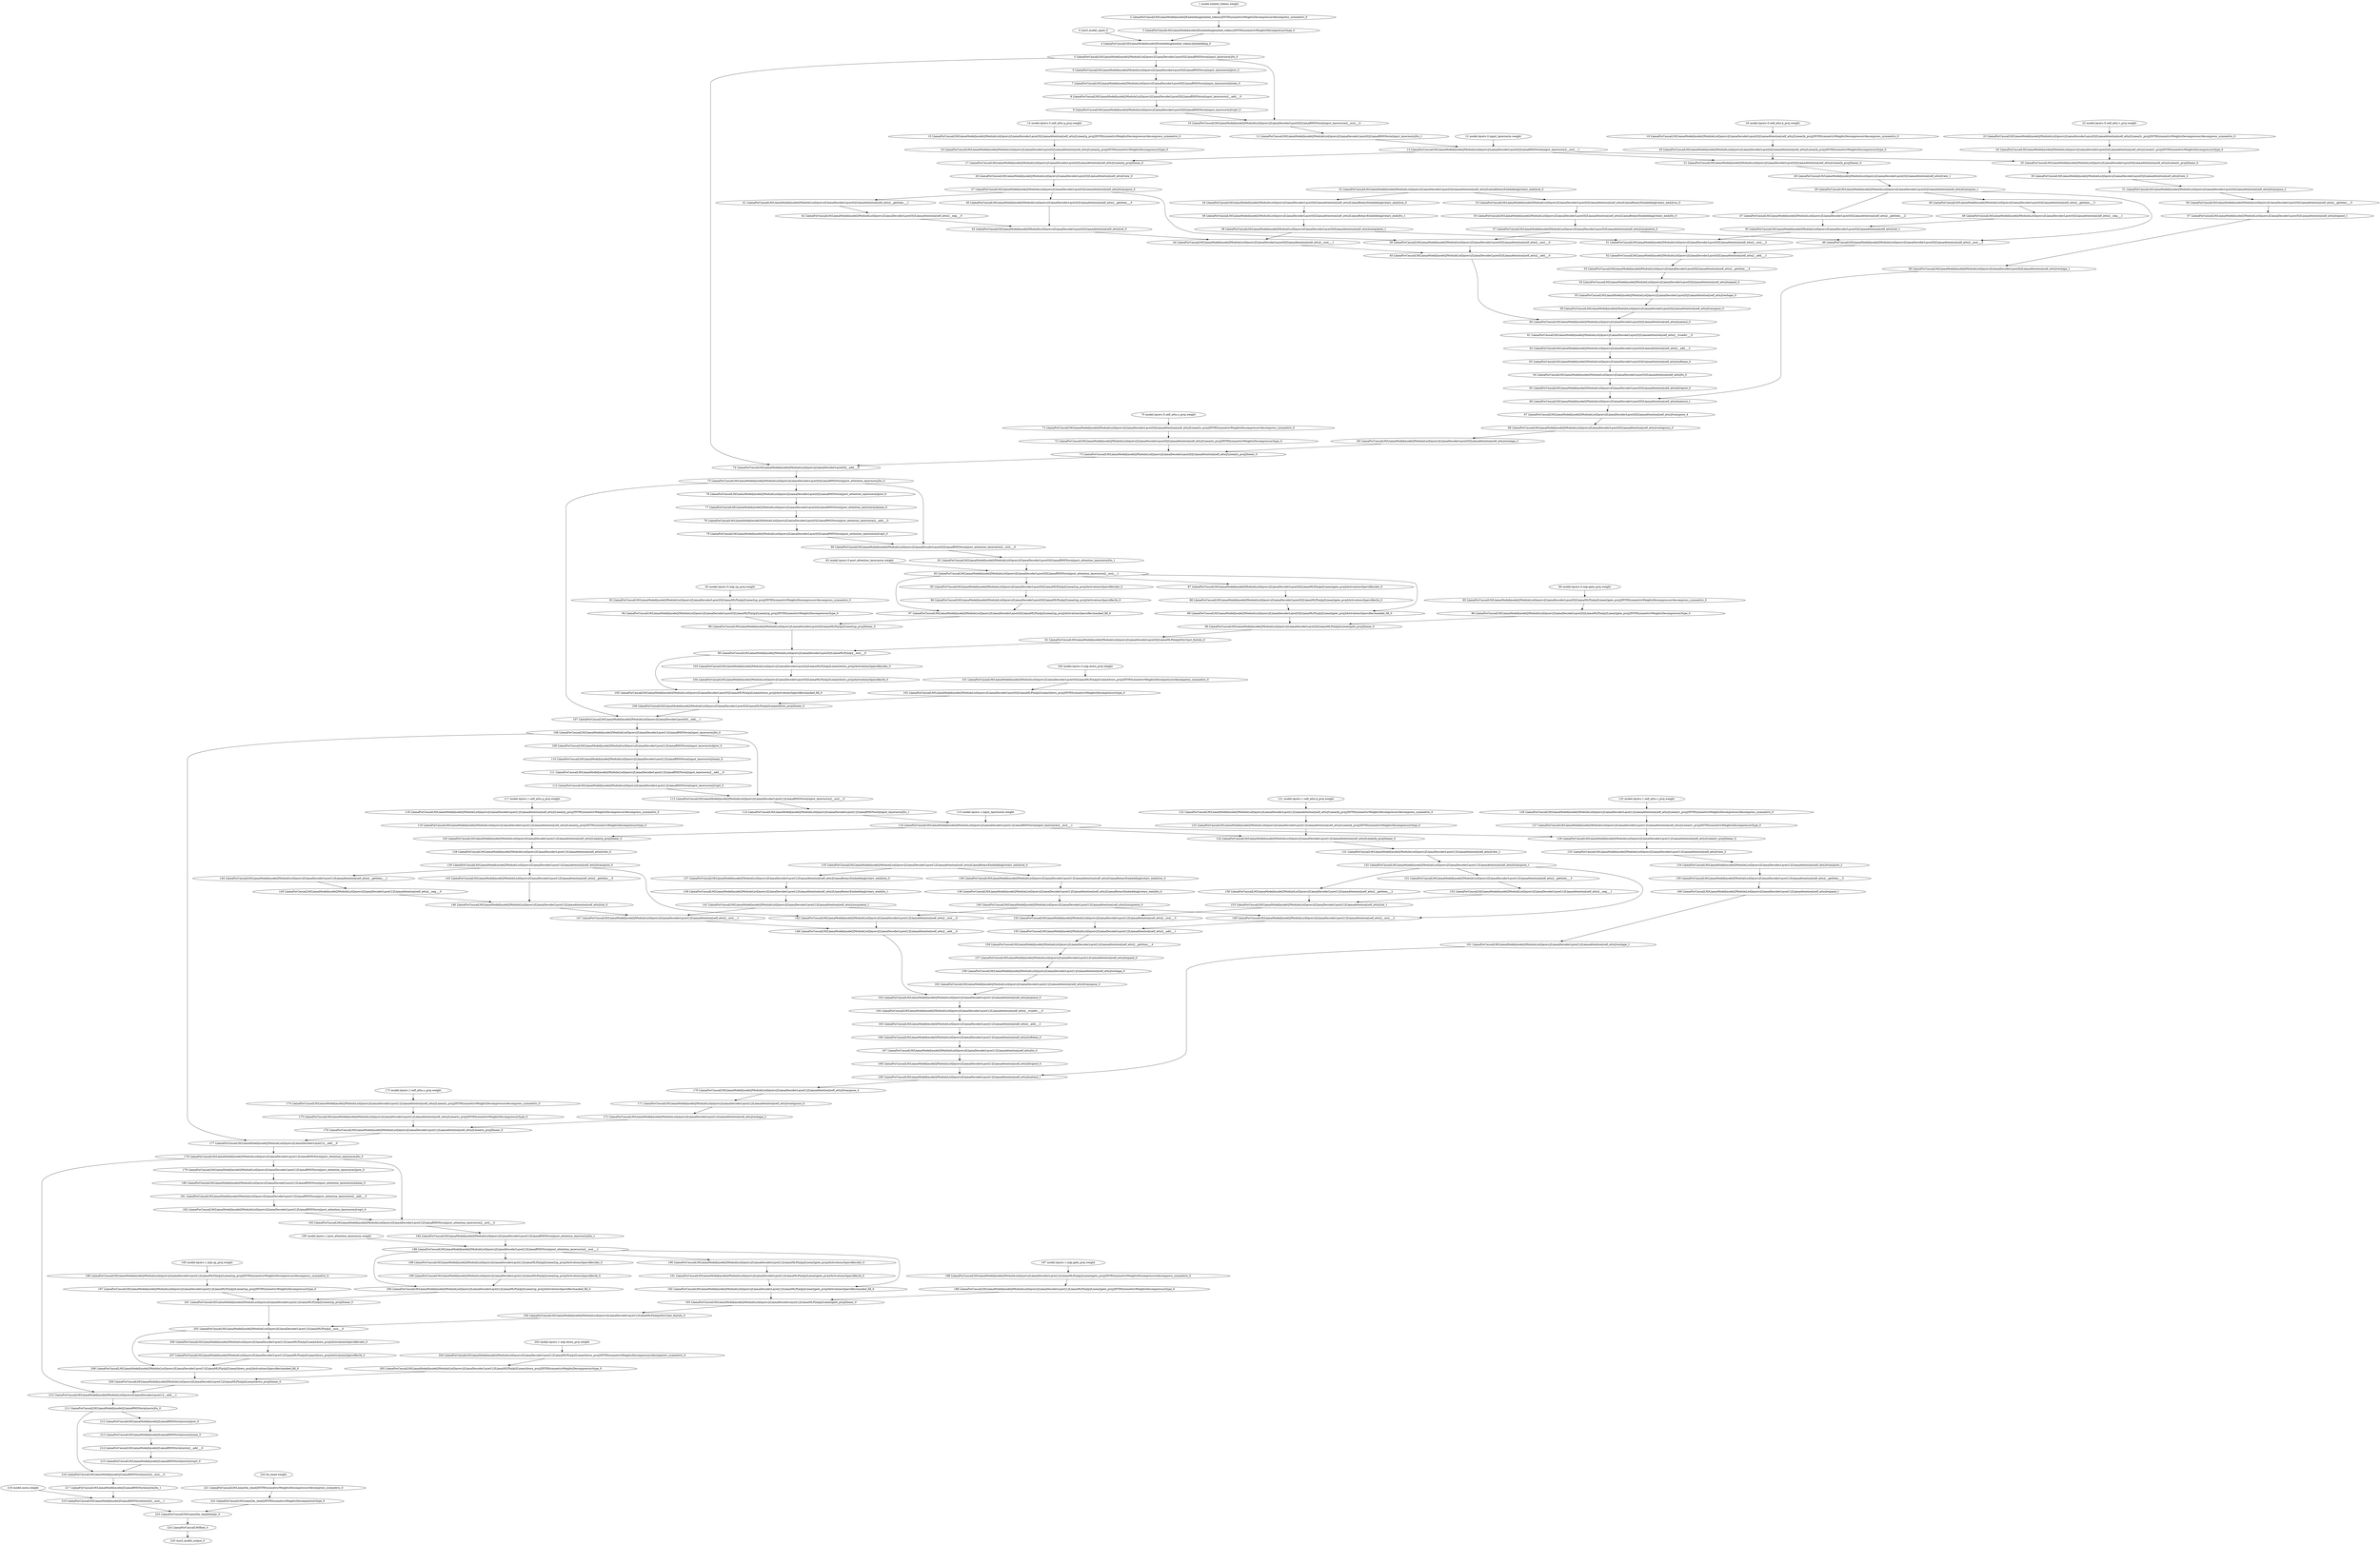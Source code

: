 strict digraph  {
"0 /nncf_model_input_0" [id=0, type=nncf_model_input];
"1 model.embed_tokens.weight" [id=1, type=nncf_model_const];
"2 LlamaForCausalLM/LlamaModel[model]/Embedding[embed_tokens]/INT8SymmetricWeightsDecompressor/decompress_symmetric_0" [id=2, type=decompress_symmetric];
"3 LlamaForCausalLM/LlamaModel[model]/Embedding[embed_tokens]/INT8SymmetricWeightsDecompressor/type_0" [id=3, type=type];
"4 LlamaForCausalLM/LlamaModel[model]/Embedding[embed_tokens]/embedding_0" [id=4, type=embedding];
"5 LlamaForCausalLM/LlamaModel[model]/ModuleList[layers]/LlamaDecoderLayer[0]/LlamaRMSNorm[input_layernorm]/to_0" [id=5, type=to];
"6 LlamaForCausalLM/LlamaModel[model]/ModuleList[layers]/LlamaDecoderLayer[0]/LlamaRMSNorm[input_layernorm]/pow_0" [id=6, type=pow];
"7 LlamaForCausalLM/LlamaModel[model]/ModuleList[layers]/LlamaDecoderLayer[0]/LlamaRMSNorm[input_layernorm]/mean_0" [id=7, type=mean];
"8 LlamaForCausalLM/LlamaModel[model]/ModuleList[layers]/LlamaDecoderLayer[0]/LlamaRMSNorm[input_layernorm]/__add___0" [id=8, type=__add__];
"9 LlamaForCausalLM/LlamaModel[model]/ModuleList[layers]/LlamaDecoderLayer[0]/LlamaRMSNorm[input_layernorm]/rsqrt_0" [id=9, type=rsqrt];
"10 LlamaForCausalLM/LlamaModel[model]/ModuleList[layers]/LlamaDecoderLayer[0]/LlamaRMSNorm[input_layernorm]/__mul___0" [id=10, type=__mul__];
"11 LlamaForCausalLM/LlamaModel[model]/ModuleList[layers]/LlamaDecoderLayer[0]/LlamaRMSNorm[input_layernorm]/to_1" [id=11, type=to];
"12 model.layers.0.input_layernorm.weight" [id=12, type=nncf_model_const];
"13 LlamaForCausalLM/LlamaModel[model]/ModuleList[layers]/LlamaDecoderLayer[0]/LlamaRMSNorm[input_layernorm]/__mul___1" [id=13, type=__mul__];
"14 model.layers.0.self_attn.q_proj.weight" [id=14, type=nncf_model_const];
"15 LlamaForCausalLM/LlamaModel[model]/ModuleList[layers]/LlamaDecoderLayer[0]/LlamaAttention[self_attn]/Linear[q_proj]/INT8SymmetricWeightsDecompressor/decompress_symmetric_0" [id=15, type=decompress_symmetric];
"16 LlamaForCausalLM/LlamaModel[model]/ModuleList[layers]/LlamaDecoderLayer[0]/LlamaAttention[self_attn]/Linear[q_proj]/INT8SymmetricWeightsDecompressor/type_0" [id=16, type=type];
"17 LlamaForCausalLM/LlamaModel[model]/ModuleList[layers]/LlamaDecoderLayer[0]/LlamaAttention[self_attn]/Linear[q_proj]/linear_0" [id=17, type=linear];
"18 model.layers.0.self_attn.k_proj.weight" [id=18, type=nncf_model_const];
"19 LlamaForCausalLM/LlamaModel[model]/ModuleList[layers]/LlamaDecoderLayer[0]/LlamaAttention[self_attn]/Linear[k_proj]/INT8SymmetricWeightsDecompressor/decompress_symmetric_0" [id=19, type=decompress_symmetric];
"20 LlamaForCausalLM/LlamaModel[model]/ModuleList[layers]/LlamaDecoderLayer[0]/LlamaAttention[self_attn]/Linear[k_proj]/INT8SymmetricWeightsDecompressor/type_0" [id=20, type=type];
"21 LlamaForCausalLM/LlamaModel[model]/ModuleList[layers]/LlamaDecoderLayer[0]/LlamaAttention[self_attn]/Linear[k_proj]/linear_0" [id=21, type=linear];
"22 model.layers.0.self_attn.v_proj.weight" [id=22, type=nncf_model_const];
"23 LlamaForCausalLM/LlamaModel[model]/ModuleList[layers]/LlamaDecoderLayer[0]/LlamaAttention[self_attn]/Linear[v_proj]/INT8SymmetricWeightsDecompressor/decompress_symmetric_0" [id=23, type=decompress_symmetric];
"24 LlamaForCausalLM/LlamaModel[model]/ModuleList[layers]/LlamaDecoderLayer[0]/LlamaAttention[self_attn]/Linear[v_proj]/INT8SymmetricWeightsDecompressor/type_0" [id=24, type=type];
"25 LlamaForCausalLM/LlamaModel[model]/ModuleList[layers]/LlamaDecoderLayer[0]/LlamaAttention[self_attn]/Linear[v_proj]/linear_0" [id=25, type=linear];
"26 LlamaForCausalLM/LlamaModel[model]/ModuleList[layers]/LlamaDecoderLayer[0]/LlamaAttention[self_attn]/view_0" [id=26, type=view];
"27 LlamaForCausalLM/LlamaModel[model]/ModuleList[layers]/LlamaDecoderLayer[0]/LlamaAttention[self_attn]/transpose_0" [id=27, type=transpose];
"28 LlamaForCausalLM/LlamaModel[model]/ModuleList[layers]/LlamaDecoderLayer[0]/LlamaAttention[self_attn]/view_1" [id=28, type=view];
"29 LlamaForCausalLM/LlamaModel[model]/ModuleList[layers]/LlamaDecoderLayer[0]/LlamaAttention[self_attn]/transpose_1" [id=29, type=transpose];
"30 LlamaForCausalLM/LlamaModel[model]/ModuleList[layers]/LlamaDecoderLayer[0]/LlamaAttention[self_attn]/view_2" [id=30, type=view];
"31 LlamaForCausalLM/LlamaModel[model]/ModuleList[layers]/LlamaDecoderLayer[0]/LlamaAttention[self_attn]/transpose_2" [id=31, type=transpose];
"32 LlamaForCausalLM/LlamaModel[model]/ModuleList[layers]/LlamaDecoderLayer[0]/LlamaAttention[self_attn]/LlamaRotaryEmbedding[rotary_emb]/cat_0" [id=32, type=cat];
"33 LlamaForCausalLM/LlamaModel[model]/ModuleList[layers]/LlamaDecoderLayer[0]/LlamaAttention[self_attn]/LlamaRotaryEmbedding[rotary_emb]/cos_0" [id=33, type=cos];
"34 LlamaForCausalLM/LlamaModel[model]/ModuleList[layers]/LlamaDecoderLayer[0]/LlamaAttention[self_attn]/LlamaRotaryEmbedding[rotary_emb]/sin_0" [id=34, type=sin];
"35 LlamaForCausalLM/LlamaModel[model]/ModuleList[layers]/LlamaDecoderLayer[0]/LlamaAttention[self_attn]/LlamaRotaryEmbedding[rotary_emb]/to_0" [id=35, type=to];
"36 LlamaForCausalLM/LlamaModel[model]/ModuleList[layers]/LlamaDecoderLayer[0]/LlamaAttention[self_attn]/LlamaRotaryEmbedding[rotary_emb]/to_1" [id=36, type=to];
"37 LlamaForCausalLM/LlamaModel[model]/ModuleList[layers]/LlamaDecoderLayer[0]/LlamaAttention[self_attn]/unsqueeze_0" [id=37, type=unsqueeze];
"38 LlamaForCausalLM/LlamaModel[model]/ModuleList[layers]/LlamaDecoderLayer[0]/LlamaAttention[self_attn]/unsqueeze_1" [id=38, type=unsqueeze];
"39 LlamaForCausalLM/LlamaModel[model]/ModuleList[layers]/LlamaDecoderLayer[0]/LlamaAttention[self_attn]/__mul___0" [id=39, type=__mul__];
"40 LlamaForCausalLM/LlamaModel[model]/ModuleList[layers]/LlamaDecoderLayer[0]/LlamaAttention[self_attn]/__getitem___0" [id=40, type=__getitem__];
"41 LlamaForCausalLM/LlamaModel[model]/ModuleList[layers]/LlamaDecoderLayer[0]/LlamaAttention[self_attn]/__getitem___1" [id=41, type=__getitem__];
"42 LlamaForCausalLM/LlamaModel[model]/ModuleList[layers]/LlamaDecoderLayer[0]/LlamaAttention[self_attn]/__neg___0" [id=42, type=__neg__];
"43 LlamaForCausalLM/LlamaModel[model]/ModuleList[layers]/LlamaDecoderLayer[0]/LlamaAttention[self_attn]/cat_0" [id=43, type=cat];
"44 LlamaForCausalLM/LlamaModel[model]/ModuleList[layers]/LlamaDecoderLayer[0]/LlamaAttention[self_attn]/__mul___1" [id=44, type=__mul__];
"45 LlamaForCausalLM/LlamaModel[model]/ModuleList[layers]/LlamaDecoderLayer[0]/LlamaAttention[self_attn]/__add___0" [id=45, type=__add__];
"46 LlamaForCausalLM/LlamaModel[model]/ModuleList[layers]/LlamaDecoderLayer[0]/LlamaAttention[self_attn]/__mul___2" [id=46, type=__mul__];
"47 LlamaForCausalLM/LlamaModel[model]/ModuleList[layers]/LlamaDecoderLayer[0]/LlamaAttention[self_attn]/__getitem___2" [id=47, type=__getitem__];
"48 LlamaForCausalLM/LlamaModel[model]/ModuleList[layers]/LlamaDecoderLayer[0]/LlamaAttention[self_attn]/__getitem___3" [id=48, type=__getitem__];
"49 LlamaForCausalLM/LlamaModel[model]/ModuleList[layers]/LlamaDecoderLayer[0]/LlamaAttention[self_attn]/__neg___1" [id=49, type=__neg__];
"50 LlamaForCausalLM/LlamaModel[model]/ModuleList[layers]/LlamaDecoderLayer[0]/LlamaAttention[self_attn]/cat_1" [id=50, type=cat];
"51 LlamaForCausalLM/LlamaModel[model]/ModuleList[layers]/LlamaDecoderLayer[0]/LlamaAttention[self_attn]/__mul___3" [id=51, type=__mul__];
"52 LlamaForCausalLM/LlamaModel[model]/ModuleList[layers]/LlamaDecoderLayer[0]/LlamaAttention[self_attn]/__add___1" [id=52, type=__add__];
"53 LlamaForCausalLM/LlamaModel[model]/ModuleList[layers]/LlamaDecoderLayer[0]/LlamaAttention[self_attn]/__getitem___4" [id=53, type=__getitem__];
"54 LlamaForCausalLM/LlamaModel[model]/ModuleList[layers]/LlamaDecoderLayer[0]/LlamaAttention[self_attn]/expand_0" [id=54, type=expand];
"55 LlamaForCausalLM/LlamaModel[model]/ModuleList[layers]/LlamaDecoderLayer[0]/LlamaAttention[self_attn]/reshape_0" [id=55, type=reshape];
"56 LlamaForCausalLM/LlamaModel[model]/ModuleList[layers]/LlamaDecoderLayer[0]/LlamaAttention[self_attn]/__getitem___5" [id=56, type=__getitem__];
"57 LlamaForCausalLM/LlamaModel[model]/ModuleList[layers]/LlamaDecoderLayer[0]/LlamaAttention[self_attn]/expand_1" [id=57, type=expand];
"58 LlamaForCausalLM/LlamaModel[model]/ModuleList[layers]/LlamaDecoderLayer[0]/LlamaAttention[self_attn]/reshape_1" [id=58, type=reshape];
"59 LlamaForCausalLM/LlamaModel[model]/ModuleList[layers]/LlamaDecoderLayer[0]/LlamaAttention[self_attn]/transpose_3" [id=59, type=transpose];
"60 LlamaForCausalLM/LlamaModel[model]/ModuleList[layers]/LlamaDecoderLayer[0]/LlamaAttention[self_attn]/matmul_0" [id=60, type=matmul];
"61 LlamaForCausalLM/LlamaModel[model]/ModuleList[layers]/LlamaDecoderLayer[0]/LlamaAttention[self_attn]/__truediv___0" [id=61, type=__truediv__];
"62 LlamaForCausalLM/LlamaModel[model]/ModuleList[layers]/LlamaDecoderLayer[0]/LlamaAttention[self_attn]/__add___2" [id=62, type=__add__];
"63 LlamaForCausalLM/LlamaModel[model]/ModuleList[layers]/LlamaDecoderLayer[0]/LlamaAttention[self_attn]/softmax_0" [id=63, type=softmax];
"64 LlamaForCausalLM/LlamaModel[model]/ModuleList[layers]/LlamaDecoderLayer[0]/LlamaAttention[self_attn]/to_0" [id=64, type=to];
"65 LlamaForCausalLM/LlamaModel[model]/ModuleList[layers]/LlamaDecoderLayer[0]/LlamaAttention[self_attn]/dropout_0" [id=65, type=dropout];
"66 LlamaForCausalLM/LlamaModel[model]/ModuleList[layers]/LlamaDecoderLayer[0]/LlamaAttention[self_attn]/matmul_1" [id=66, type=matmul];
"67 LlamaForCausalLM/LlamaModel[model]/ModuleList[layers]/LlamaDecoderLayer[0]/LlamaAttention[self_attn]/transpose_4" [id=67, type=transpose];
"68 LlamaForCausalLM/LlamaModel[model]/ModuleList[layers]/LlamaDecoderLayer[0]/LlamaAttention[self_attn]/contiguous_0" [id=68, type=contiguous];
"69 LlamaForCausalLM/LlamaModel[model]/ModuleList[layers]/LlamaDecoderLayer[0]/LlamaAttention[self_attn]/reshape_2" [id=69, type=reshape];
"70 model.layers.0.self_attn.o_proj.weight" [id=70, type=nncf_model_const];
"71 LlamaForCausalLM/LlamaModel[model]/ModuleList[layers]/LlamaDecoderLayer[0]/LlamaAttention[self_attn]/Linear[o_proj]/INT8SymmetricWeightsDecompressor/decompress_symmetric_0" [id=71, type=decompress_symmetric];
"72 LlamaForCausalLM/LlamaModel[model]/ModuleList[layers]/LlamaDecoderLayer[0]/LlamaAttention[self_attn]/Linear[o_proj]/INT8SymmetricWeightsDecompressor/type_0" [id=72, type=type];
"73 LlamaForCausalLM/LlamaModel[model]/ModuleList[layers]/LlamaDecoderLayer[0]/LlamaAttention[self_attn]/Linear[o_proj]/linear_0" [id=73, type=linear];
"74 LlamaForCausalLM/LlamaModel[model]/ModuleList[layers]/LlamaDecoderLayer[0]/__add___0" [id=74, type=__add__];
"75 LlamaForCausalLM/LlamaModel[model]/ModuleList[layers]/LlamaDecoderLayer[0]/LlamaRMSNorm[post_attention_layernorm]/to_0" [id=75, type=to];
"76 LlamaForCausalLM/LlamaModel[model]/ModuleList[layers]/LlamaDecoderLayer[0]/LlamaRMSNorm[post_attention_layernorm]/pow_0" [id=76, type=pow];
"77 LlamaForCausalLM/LlamaModel[model]/ModuleList[layers]/LlamaDecoderLayer[0]/LlamaRMSNorm[post_attention_layernorm]/mean_0" [id=77, type=mean];
"78 LlamaForCausalLM/LlamaModel[model]/ModuleList[layers]/LlamaDecoderLayer[0]/LlamaRMSNorm[post_attention_layernorm]/__add___0" [id=78, type=__add__];
"79 LlamaForCausalLM/LlamaModel[model]/ModuleList[layers]/LlamaDecoderLayer[0]/LlamaRMSNorm[post_attention_layernorm]/rsqrt_0" [id=79, type=rsqrt];
"80 LlamaForCausalLM/LlamaModel[model]/ModuleList[layers]/LlamaDecoderLayer[0]/LlamaRMSNorm[post_attention_layernorm]/__mul___0" [id=80, type=__mul__];
"81 LlamaForCausalLM/LlamaModel[model]/ModuleList[layers]/LlamaDecoderLayer[0]/LlamaRMSNorm[post_attention_layernorm]/to_1" [id=81, type=to];
"82 model.layers.0.post_attention_layernorm.weight" [id=82, type=nncf_model_const];
"83 LlamaForCausalLM/LlamaModel[model]/ModuleList[layers]/LlamaDecoderLayer[0]/LlamaRMSNorm[post_attention_layernorm]/__mul___1" [id=83, type=__mul__];
"84 model.layers.0.mlp.gate_proj.weight" [id=84, type=nncf_model_const];
"85 LlamaForCausalLM/LlamaModel[model]/ModuleList[layers]/LlamaDecoderLayer[0]/LlamaMLP[mlp]/Linear[gate_proj]/INT8SymmetricWeightsDecompressor/decompress_symmetric_0" [id=85, type=decompress_symmetric];
"86 LlamaForCausalLM/LlamaModel[model]/ModuleList[layers]/LlamaDecoderLayer[0]/LlamaMLP[mlp]/Linear[gate_proj]/INT8SymmetricWeightsDecompressor/type_0" [id=86, type=type];
"87 LlamaForCausalLM/LlamaModel[model]/ModuleList[layers]/LlamaDecoderLayer[0]/LlamaMLP[mlp]/Linear[gate_proj]/ActivationsSparsifier/abs_0" [id=87, type=abs];
"88 LlamaForCausalLM/LlamaModel[model]/ModuleList[layers]/LlamaDecoderLayer[0]/LlamaMLP[mlp]/Linear[gate_proj]/ActivationsSparsifier/le_0" [id=88, type=le];
"89 LlamaForCausalLM/LlamaModel[model]/ModuleList[layers]/LlamaDecoderLayer[0]/LlamaMLP[mlp]/Linear[gate_proj]/ActivationsSparsifier/masked_fill_0" [id=89, type=masked_fill];
"90 LlamaForCausalLM/LlamaModel[model]/ModuleList[layers]/LlamaDecoderLayer[0]/LlamaMLP[mlp]/Linear[gate_proj]/linear_0" [id=90, type=linear];
"91 LlamaForCausalLM/LlamaModel[model]/ModuleList[layers]/LlamaDecoderLayer[0]/LlamaMLP[mlp]/SiLU[act_fn]/silu_0" [id=91, type=silu];
"92 model.layers.0.mlp.up_proj.weight" [id=92, type=nncf_model_const];
"93 LlamaForCausalLM/LlamaModel[model]/ModuleList[layers]/LlamaDecoderLayer[0]/LlamaMLP[mlp]/Linear[up_proj]/INT8SymmetricWeightsDecompressor/decompress_symmetric_0" [id=93, type=decompress_symmetric];
"94 LlamaForCausalLM/LlamaModel[model]/ModuleList[layers]/LlamaDecoderLayer[0]/LlamaMLP[mlp]/Linear[up_proj]/INT8SymmetricWeightsDecompressor/type_0" [id=94, type=type];
"95 LlamaForCausalLM/LlamaModel[model]/ModuleList[layers]/LlamaDecoderLayer[0]/LlamaMLP[mlp]/Linear[up_proj]/ActivationsSparsifier/abs_0" [id=95, type=abs];
"96 LlamaForCausalLM/LlamaModel[model]/ModuleList[layers]/LlamaDecoderLayer[0]/LlamaMLP[mlp]/Linear[up_proj]/ActivationsSparsifier/le_0" [id=96, type=le];
"97 LlamaForCausalLM/LlamaModel[model]/ModuleList[layers]/LlamaDecoderLayer[0]/LlamaMLP[mlp]/Linear[up_proj]/ActivationsSparsifier/masked_fill_0" [id=97, type=masked_fill];
"98 LlamaForCausalLM/LlamaModel[model]/ModuleList[layers]/LlamaDecoderLayer[0]/LlamaMLP[mlp]/Linear[up_proj]/linear_0" [id=98, type=linear];
"99 LlamaForCausalLM/LlamaModel[model]/ModuleList[layers]/LlamaDecoderLayer[0]/LlamaMLP[mlp]/__mul___0" [id=99, type=__mul__];
"100 model.layers.0.mlp.down_proj.weight" [id=100, type=nncf_model_const];
"101 LlamaForCausalLM/LlamaModel[model]/ModuleList[layers]/LlamaDecoderLayer[0]/LlamaMLP[mlp]/Linear[down_proj]/INT8SymmetricWeightsDecompressor/decompress_symmetric_0" [id=101, type=decompress_symmetric];
"102 LlamaForCausalLM/LlamaModel[model]/ModuleList[layers]/LlamaDecoderLayer[0]/LlamaMLP[mlp]/Linear[down_proj]/INT8SymmetricWeightsDecompressor/type_0" [id=102, type=type];
"103 LlamaForCausalLM/LlamaModel[model]/ModuleList[layers]/LlamaDecoderLayer[0]/LlamaMLP[mlp]/Linear[down_proj]/ActivationsSparsifier/abs_0" [id=103, type=abs];
"104 LlamaForCausalLM/LlamaModel[model]/ModuleList[layers]/LlamaDecoderLayer[0]/LlamaMLP[mlp]/Linear[down_proj]/ActivationsSparsifier/le_0" [id=104, type=le];
"105 LlamaForCausalLM/LlamaModel[model]/ModuleList[layers]/LlamaDecoderLayer[0]/LlamaMLP[mlp]/Linear[down_proj]/ActivationsSparsifier/masked_fill_0" [id=105, type=masked_fill];
"106 LlamaForCausalLM/LlamaModel[model]/ModuleList[layers]/LlamaDecoderLayer[0]/LlamaMLP[mlp]/Linear[down_proj]/linear_0" [id=106, type=linear];
"107 LlamaForCausalLM/LlamaModel[model]/ModuleList[layers]/LlamaDecoderLayer[0]/__add___1" [id=107, type=__add__];
"108 LlamaForCausalLM/LlamaModel[model]/ModuleList[layers]/LlamaDecoderLayer[1]/LlamaRMSNorm[input_layernorm]/to_0" [id=108, type=to];
"109 LlamaForCausalLM/LlamaModel[model]/ModuleList[layers]/LlamaDecoderLayer[1]/LlamaRMSNorm[input_layernorm]/pow_0" [id=109, type=pow];
"110 LlamaForCausalLM/LlamaModel[model]/ModuleList[layers]/LlamaDecoderLayer[1]/LlamaRMSNorm[input_layernorm]/mean_0" [id=110, type=mean];
"111 LlamaForCausalLM/LlamaModel[model]/ModuleList[layers]/LlamaDecoderLayer[1]/LlamaRMSNorm[input_layernorm]/__add___0" [id=111, type=__add__];
"112 LlamaForCausalLM/LlamaModel[model]/ModuleList[layers]/LlamaDecoderLayer[1]/LlamaRMSNorm[input_layernorm]/rsqrt_0" [id=112, type=rsqrt];
"113 LlamaForCausalLM/LlamaModel[model]/ModuleList[layers]/LlamaDecoderLayer[1]/LlamaRMSNorm[input_layernorm]/__mul___0" [id=113, type=__mul__];
"114 LlamaForCausalLM/LlamaModel[model]/ModuleList[layers]/LlamaDecoderLayer[1]/LlamaRMSNorm[input_layernorm]/to_1" [id=114, type=to];
"115 model.layers.1.input_layernorm.weight" [id=115, type=nncf_model_const];
"116 LlamaForCausalLM/LlamaModel[model]/ModuleList[layers]/LlamaDecoderLayer[1]/LlamaRMSNorm[input_layernorm]/__mul___1" [id=116, type=__mul__];
"117 model.layers.1.self_attn.q_proj.weight" [id=117, type=nncf_model_const];
"118 LlamaForCausalLM/LlamaModel[model]/ModuleList[layers]/LlamaDecoderLayer[1]/LlamaAttention[self_attn]/Linear[q_proj]/INT8SymmetricWeightsDecompressor/decompress_symmetric_0" [id=118, type=decompress_symmetric];
"119 LlamaForCausalLM/LlamaModel[model]/ModuleList[layers]/LlamaDecoderLayer[1]/LlamaAttention[self_attn]/Linear[q_proj]/INT8SymmetricWeightsDecompressor/type_0" [id=119, type=type];
"120 LlamaForCausalLM/LlamaModel[model]/ModuleList[layers]/LlamaDecoderLayer[1]/LlamaAttention[self_attn]/Linear[q_proj]/linear_0" [id=120, type=linear];
"121 model.layers.1.self_attn.k_proj.weight" [id=121, type=nncf_model_const];
"122 LlamaForCausalLM/LlamaModel[model]/ModuleList[layers]/LlamaDecoderLayer[1]/LlamaAttention[self_attn]/Linear[k_proj]/INT8SymmetricWeightsDecompressor/decompress_symmetric_0" [id=122, type=decompress_symmetric];
"123 LlamaForCausalLM/LlamaModel[model]/ModuleList[layers]/LlamaDecoderLayer[1]/LlamaAttention[self_attn]/Linear[k_proj]/INT8SymmetricWeightsDecompressor/type_0" [id=123, type=type];
"124 LlamaForCausalLM/LlamaModel[model]/ModuleList[layers]/LlamaDecoderLayer[1]/LlamaAttention[self_attn]/Linear[k_proj]/linear_0" [id=124, type=linear];
"125 model.layers.1.self_attn.v_proj.weight" [id=125, type=nncf_model_const];
"126 LlamaForCausalLM/LlamaModel[model]/ModuleList[layers]/LlamaDecoderLayer[1]/LlamaAttention[self_attn]/Linear[v_proj]/INT8SymmetricWeightsDecompressor/decompress_symmetric_0" [id=126, type=decompress_symmetric];
"127 LlamaForCausalLM/LlamaModel[model]/ModuleList[layers]/LlamaDecoderLayer[1]/LlamaAttention[self_attn]/Linear[v_proj]/INT8SymmetricWeightsDecompressor/type_0" [id=127, type=type];
"128 LlamaForCausalLM/LlamaModel[model]/ModuleList[layers]/LlamaDecoderLayer[1]/LlamaAttention[self_attn]/Linear[v_proj]/linear_0" [id=128, type=linear];
"129 LlamaForCausalLM/LlamaModel[model]/ModuleList[layers]/LlamaDecoderLayer[1]/LlamaAttention[self_attn]/view_0" [id=129, type=view];
"130 LlamaForCausalLM/LlamaModel[model]/ModuleList[layers]/LlamaDecoderLayer[1]/LlamaAttention[self_attn]/transpose_0" [id=130, type=transpose];
"131 LlamaForCausalLM/LlamaModel[model]/ModuleList[layers]/LlamaDecoderLayer[1]/LlamaAttention[self_attn]/view_1" [id=131, type=view];
"132 LlamaForCausalLM/LlamaModel[model]/ModuleList[layers]/LlamaDecoderLayer[1]/LlamaAttention[self_attn]/transpose_1" [id=132, type=transpose];
"133 LlamaForCausalLM/LlamaModel[model]/ModuleList[layers]/LlamaDecoderLayer[1]/LlamaAttention[self_attn]/view_2" [id=133, type=view];
"134 LlamaForCausalLM/LlamaModel[model]/ModuleList[layers]/LlamaDecoderLayer[1]/LlamaAttention[self_attn]/transpose_2" [id=134, type=transpose];
"135 LlamaForCausalLM/LlamaModel[model]/ModuleList[layers]/LlamaDecoderLayer[1]/LlamaAttention[self_attn]/LlamaRotaryEmbedding[rotary_emb]/cat_0" [id=135, type=cat];
"136 LlamaForCausalLM/LlamaModel[model]/ModuleList[layers]/LlamaDecoderLayer[1]/LlamaAttention[self_attn]/LlamaRotaryEmbedding[rotary_emb]/cos_0" [id=136, type=cos];
"137 LlamaForCausalLM/LlamaModel[model]/ModuleList[layers]/LlamaDecoderLayer[1]/LlamaAttention[self_attn]/LlamaRotaryEmbedding[rotary_emb]/sin_0" [id=137, type=sin];
"138 LlamaForCausalLM/LlamaModel[model]/ModuleList[layers]/LlamaDecoderLayer[1]/LlamaAttention[self_attn]/LlamaRotaryEmbedding[rotary_emb]/to_0" [id=138, type=to];
"139 LlamaForCausalLM/LlamaModel[model]/ModuleList[layers]/LlamaDecoderLayer[1]/LlamaAttention[self_attn]/LlamaRotaryEmbedding[rotary_emb]/to_1" [id=139, type=to];
"140 LlamaForCausalLM/LlamaModel[model]/ModuleList[layers]/LlamaDecoderLayer[1]/LlamaAttention[self_attn]/unsqueeze_0" [id=140, type=unsqueeze];
"141 LlamaForCausalLM/LlamaModel[model]/ModuleList[layers]/LlamaDecoderLayer[1]/LlamaAttention[self_attn]/unsqueeze_1" [id=141, type=unsqueeze];
"142 LlamaForCausalLM/LlamaModel[model]/ModuleList[layers]/LlamaDecoderLayer[1]/LlamaAttention[self_attn]/__mul___0" [id=142, type=__mul__];
"143 LlamaForCausalLM/LlamaModel[model]/ModuleList[layers]/LlamaDecoderLayer[1]/LlamaAttention[self_attn]/__getitem___0" [id=143, type=__getitem__];
"144 LlamaForCausalLM/LlamaModel[model]/ModuleList[layers]/LlamaDecoderLayer[1]/LlamaAttention[self_attn]/__getitem___1" [id=144, type=__getitem__];
"145 LlamaForCausalLM/LlamaModel[model]/ModuleList[layers]/LlamaDecoderLayer[1]/LlamaAttention[self_attn]/__neg___0" [id=145, type=__neg__];
"146 LlamaForCausalLM/LlamaModel[model]/ModuleList[layers]/LlamaDecoderLayer[1]/LlamaAttention[self_attn]/cat_0" [id=146, type=cat];
"147 LlamaForCausalLM/LlamaModel[model]/ModuleList[layers]/LlamaDecoderLayer[1]/LlamaAttention[self_attn]/__mul___1" [id=147, type=__mul__];
"148 LlamaForCausalLM/LlamaModel[model]/ModuleList[layers]/LlamaDecoderLayer[1]/LlamaAttention[self_attn]/__add___0" [id=148, type=__add__];
"149 LlamaForCausalLM/LlamaModel[model]/ModuleList[layers]/LlamaDecoderLayer[1]/LlamaAttention[self_attn]/__mul___2" [id=149, type=__mul__];
"150 LlamaForCausalLM/LlamaModel[model]/ModuleList[layers]/LlamaDecoderLayer[1]/LlamaAttention[self_attn]/__getitem___2" [id=150, type=__getitem__];
"151 LlamaForCausalLM/LlamaModel[model]/ModuleList[layers]/LlamaDecoderLayer[1]/LlamaAttention[self_attn]/__getitem___3" [id=151, type=__getitem__];
"152 LlamaForCausalLM/LlamaModel[model]/ModuleList[layers]/LlamaDecoderLayer[1]/LlamaAttention[self_attn]/__neg___1" [id=152, type=__neg__];
"153 LlamaForCausalLM/LlamaModel[model]/ModuleList[layers]/LlamaDecoderLayer[1]/LlamaAttention[self_attn]/cat_1" [id=153, type=cat];
"154 LlamaForCausalLM/LlamaModel[model]/ModuleList[layers]/LlamaDecoderLayer[1]/LlamaAttention[self_attn]/__mul___3" [id=154, type=__mul__];
"155 LlamaForCausalLM/LlamaModel[model]/ModuleList[layers]/LlamaDecoderLayer[1]/LlamaAttention[self_attn]/__add___1" [id=155, type=__add__];
"156 LlamaForCausalLM/LlamaModel[model]/ModuleList[layers]/LlamaDecoderLayer[1]/LlamaAttention[self_attn]/__getitem___4" [id=156, type=__getitem__];
"157 LlamaForCausalLM/LlamaModel[model]/ModuleList[layers]/LlamaDecoderLayer[1]/LlamaAttention[self_attn]/expand_0" [id=157, type=expand];
"158 LlamaForCausalLM/LlamaModel[model]/ModuleList[layers]/LlamaDecoderLayer[1]/LlamaAttention[self_attn]/reshape_0" [id=158, type=reshape];
"159 LlamaForCausalLM/LlamaModel[model]/ModuleList[layers]/LlamaDecoderLayer[1]/LlamaAttention[self_attn]/__getitem___5" [id=159, type=__getitem__];
"160 LlamaForCausalLM/LlamaModel[model]/ModuleList[layers]/LlamaDecoderLayer[1]/LlamaAttention[self_attn]/expand_1" [id=160, type=expand];
"161 LlamaForCausalLM/LlamaModel[model]/ModuleList[layers]/LlamaDecoderLayer[1]/LlamaAttention[self_attn]/reshape_1" [id=161, type=reshape];
"162 LlamaForCausalLM/LlamaModel[model]/ModuleList[layers]/LlamaDecoderLayer[1]/LlamaAttention[self_attn]/transpose_3" [id=162, type=transpose];
"163 LlamaForCausalLM/LlamaModel[model]/ModuleList[layers]/LlamaDecoderLayer[1]/LlamaAttention[self_attn]/matmul_0" [id=163, type=matmul];
"164 LlamaForCausalLM/LlamaModel[model]/ModuleList[layers]/LlamaDecoderLayer[1]/LlamaAttention[self_attn]/__truediv___0" [id=164, type=__truediv__];
"165 LlamaForCausalLM/LlamaModel[model]/ModuleList[layers]/LlamaDecoderLayer[1]/LlamaAttention[self_attn]/__add___2" [id=165, type=__add__];
"166 LlamaForCausalLM/LlamaModel[model]/ModuleList[layers]/LlamaDecoderLayer[1]/LlamaAttention[self_attn]/softmax_0" [id=166, type=softmax];
"167 LlamaForCausalLM/LlamaModel[model]/ModuleList[layers]/LlamaDecoderLayer[1]/LlamaAttention[self_attn]/to_0" [id=167, type=to];
"168 LlamaForCausalLM/LlamaModel[model]/ModuleList[layers]/LlamaDecoderLayer[1]/LlamaAttention[self_attn]/dropout_0" [id=168, type=dropout];
"169 LlamaForCausalLM/LlamaModel[model]/ModuleList[layers]/LlamaDecoderLayer[1]/LlamaAttention[self_attn]/matmul_1" [id=169, type=matmul];
"170 LlamaForCausalLM/LlamaModel[model]/ModuleList[layers]/LlamaDecoderLayer[1]/LlamaAttention[self_attn]/transpose_4" [id=170, type=transpose];
"171 LlamaForCausalLM/LlamaModel[model]/ModuleList[layers]/LlamaDecoderLayer[1]/LlamaAttention[self_attn]/contiguous_0" [id=171, type=contiguous];
"172 LlamaForCausalLM/LlamaModel[model]/ModuleList[layers]/LlamaDecoderLayer[1]/LlamaAttention[self_attn]/reshape_2" [id=172, type=reshape];
"173 model.layers.1.self_attn.o_proj.weight" [id=173, type=nncf_model_const];
"174 LlamaForCausalLM/LlamaModel[model]/ModuleList[layers]/LlamaDecoderLayer[1]/LlamaAttention[self_attn]/Linear[o_proj]/INT8SymmetricWeightsDecompressor/decompress_symmetric_0" [id=174, type=decompress_symmetric];
"175 LlamaForCausalLM/LlamaModel[model]/ModuleList[layers]/LlamaDecoderLayer[1]/LlamaAttention[self_attn]/Linear[o_proj]/INT8SymmetricWeightsDecompressor/type_0" [id=175, type=type];
"176 LlamaForCausalLM/LlamaModel[model]/ModuleList[layers]/LlamaDecoderLayer[1]/LlamaAttention[self_attn]/Linear[o_proj]/linear_0" [id=176, type=linear];
"177 LlamaForCausalLM/LlamaModel[model]/ModuleList[layers]/LlamaDecoderLayer[1]/__add___0" [id=177, type=__add__];
"178 LlamaForCausalLM/LlamaModel[model]/ModuleList[layers]/LlamaDecoderLayer[1]/LlamaRMSNorm[post_attention_layernorm]/to_0" [id=178, type=to];
"179 LlamaForCausalLM/LlamaModel[model]/ModuleList[layers]/LlamaDecoderLayer[1]/LlamaRMSNorm[post_attention_layernorm]/pow_0" [id=179, type=pow];
"180 LlamaForCausalLM/LlamaModel[model]/ModuleList[layers]/LlamaDecoderLayer[1]/LlamaRMSNorm[post_attention_layernorm]/mean_0" [id=180, type=mean];
"181 LlamaForCausalLM/LlamaModel[model]/ModuleList[layers]/LlamaDecoderLayer[1]/LlamaRMSNorm[post_attention_layernorm]/__add___0" [id=181, type=__add__];
"182 LlamaForCausalLM/LlamaModel[model]/ModuleList[layers]/LlamaDecoderLayer[1]/LlamaRMSNorm[post_attention_layernorm]/rsqrt_0" [id=182, type=rsqrt];
"183 LlamaForCausalLM/LlamaModel[model]/ModuleList[layers]/LlamaDecoderLayer[1]/LlamaRMSNorm[post_attention_layernorm]/__mul___0" [id=183, type=__mul__];
"184 LlamaForCausalLM/LlamaModel[model]/ModuleList[layers]/LlamaDecoderLayer[1]/LlamaRMSNorm[post_attention_layernorm]/to_1" [id=184, type=to];
"185 model.layers.1.post_attention_layernorm.weight" [id=185, type=nncf_model_const];
"186 LlamaForCausalLM/LlamaModel[model]/ModuleList[layers]/LlamaDecoderLayer[1]/LlamaRMSNorm[post_attention_layernorm]/__mul___1" [id=186, type=__mul__];
"187 model.layers.1.mlp.gate_proj.weight" [id=187, type=nncf_model_const];
"188 LlamaForCausalLM/LlamaModel[model]/ModuleList[layers]/LlamaDecoderLayer[1]/LlamaMLP[mlp]/Linear[gate_proj]/INT8SymmetricWeightsDecompressor/decompress_symmetric_0" [id=188, type=decompress_symmetric];
"189 LlamaForCausalLM/LlamaModel[model]/ModuleList[layers]/LlamaDecoderLayer[1]/LlamaMLP[mlp]/Linear[gate_proj]/INT8SymmetricWeightsDecompressor/type_0" [id=189, type=type];
"190 LlamaForCausalLM/LlamaModel[model]/ModuleList[layers]/LlamaDecoderLayer[1]/LlamaMLP[mlp]/Linear[gate_proj]/ActivationsSparsifier/abs_0" [id=190, type=abs];
"191 LlamaForCausalLM/LlamaModel[model]/ModuleList[layers]/LlamaDecoderLayer[1]/LlamaMLP[mlp]/Linear[gate_proj]/ActivationsSparsifier/le_0" [id=191, type=le];
"192 LlamaForCausalLM/LlamaModel[model]/ModuleList[layers]/LlamaDecoderLayer[1]/LlamaMLP[mlp]/Linear[gate_proj]/ActivationsSparsifier/masked_fill_0" [id=192, type=masked_fill];
"193 LlamaForCausalLM/LlamaModel[model]/ModuleList[layers]/LlamaDecoderLayer[1]/LlamaMLP[mlp]/Linear[gate_proj]/linear_0" [id=193, type=linear];
"194 LlamaForCausalLM/LlamaModel[model]/ModuleList[layers]/LlamaDecoderLayer[1]/LlamaMLP[mlp]/SiLU[act_fn]/silu_0" [id=194, type=silu];
"195 model.layers.1.mlp.up_proj.weight" [id=195, type=nncf_model_const];
"196 LlamaForCausalLM/LlamaModel[model]/ModuleList[layers]/LlamaDecoderLayer[1]/LlamaMLP[mlp]/Linear[up_proj]/INT8SymmetricWeightsDecompressor/decompress_symmetric_0" [id=196, type=decompress_symmetric];
"197 LlamaForCausalLM/LlamaModel[model]/ModuleList[layers]/LlamaDecoderLayer[1]/LlamaMLP[mlp]/Linear[up_proj]/INT8SymmetricWeightsDecompressor/type_0" [id=197, type=type];
"198 LlamaForCausalLM/LlamaModel[model]/ModuleList[layers]/LlamaDecoderLayer[1]/LlamaMLP[mlp]/Linear[up_proj]/ActivationsSparsifier/abs_0" [id=198, type=abs];
"199 LlamaForCausalLM/LlamaModel[model]/ModuleList[layers]/LlamaDecoderLayer[1]/LlamaMLP[mlp]/Linear[up_proj]/ActivationsSparsifier/le_0" [id=199, type=le];
"200 LlamaForCausalLM/LlamaModel[model]/ModuleList[layers]/LlamaDecoderLayer[1]/LlamaMLP[mlp]/Linear[up_proj]/ActivationsSparsifier/masked_fill_0" [id=200, type=masked_fill];
"201 LlamaForCausalLM/LlamaModel[model]/ModuleList[layers]/LlamaDecoderLayer[1]/LlamaMLP[mlp]/Linear[up_proj]/linear_0" [id=201, type=linear];
"202 LlamaForCausalLM/LlamaModel[model]/ModuleList[layers]/LlamaDecoderLayer[1]/LlamaMLP[mlp]/__mul___0" [id=202, type=__mul__];
"203 model.layers.1.mlp.down_proj.weight" [id=203, type=nncf_model_const];
"204 LlamaForCausalLM/LlamaModel[model]/ModuleList[layers]/LlamaDecoderLayer[1]/LlamaMLP[mlp]/Linear[down_proj]/INT8SymmetricWeightsDecompressor/decompress_symmetric_0" [id=204, type=decompress_symmetric];
"205 LlamaForCausalLM/LlamaModel[model]/ModuleList[layers]/LlamaDecoderLayer[1]/LlamaMLP[mlp]/Linear[down_proj]/INT8SymmetricWeightsDecompressor/type_0" [id=205, type=type];
"206 LlamaForCausalLM/LlamaModel[model]/ModuleList[layers]/LlamaDecoderLayer[1]/LlamaMLP[mlp]/Linear[down_proj]/ActivationsSparsifier/abs_0" [id=206, type=abs];
"207 LlamaForCausalLM/LlamaModel[model]/ModuleList[layers]/LlamaDecoderLayer[1]/LlamaMLP[mlp]/Linear[down_proj]/ActivationsSparsifier/le_0" [id=207, type=le];
"208 LlamaForCausalLM/LlamaModel[model]/ModuleList[layers]/LlamaDecoderLayer[1]/LlamaMLP[mlp]/Linear[down_proj]/ActivationsSparsifier/masked_fill_0" [id=208, type=masked_fill];
"209 LlamaForCausalLM/LlamaModel[model]/ModuleList[layers]/LlamaDecoderLayer[1]/LlamaMLP[mlp]/Linear[down_proj]/linear_0" [id=209, type=linear];
"210 LlamaForCausalLM/LlamaModel[model]/ModuleList[layers]/LlamaDecoderLayer[1]/__add___1" [id=210, type=__add__];
"211 LlamaForCausalLM/LlamaModel[model]/LlamaRMSNorm[norm]/to_0" [id=211, type=to];
"212 LlamaForCausalLM/LlamaModel[model]/LlamaRMSNorm[norm]/pow_0" [id=212, type=pow];
"213 LlamaForCausalLM/LlamaModel[model]/LlamaRMSNorm[norm]/mean_0" [id=213, type=mean];
"214 LlamaForCausalLM/LlamaModel[model]/LlamaRMSNorm[norm]/__add___0" [id=214, type=__add__];
"215 LlamaForCausalLM/LlamaModel[model]/LlamaRMSNorm[norm]/rsqrt_0" [id=215, type=rsqrt];
"216 LlamaForCausalLM/LlamaModel[model]/LlamaRMSNorm[norm]/__mul___0" [id=216, type=__mul__];
"217 LlamaForCausalLM/LlamaModel[model]/LlamaRMSNorm[norm]/to_1" [id=217, type=to];
"218 model.norm.weight" [id=218, type=nncf_model_const];
"219 LlamaForCausalLM/LlamaModel[model]/LlamaRMSNorm[norm]/__mul___1" [id=219, type=__mul__];
"220 lm_head.weight" [id=220, type=nncf_model_const];
"221 LlamaForCausalLM/Linear[lm_head]/INT8SymmetricWeightsDecompressor/decompress_symmetric_0" [id=221, type=decompress_symmetric];
"222 LlamaForCausalLM/Linear[lm_head]/INT8SymmetricWeightsDecompressor/type_0" [id=222, type=type];
"223 LlamaForCausalLM/Linear[lm_head]/linear_0" [id=223, type=linear];
"224 LlamaForCausalLM/float_0" [id=224, type=float];
"225 /nncf_model_output_0" [id=225, type=nncf_model_output];
"0 /nncf_model_input_0" -> "4 LlamaForCausalLM/LlamaModel[model]/Embedding[embed_tokens]/embedding_0";
"1 model.embed_tokens.weight" -> "2 LlamaForCausalLM/LlamaModel[model]/Embedding[embed_tokens]/INT8SymmetricWeightsDecompressor/decompress_symmetric_0";
"2 LlamaForCausalLM/LlamaModel[model]/Embedding[embed_tokens]/INT8SymmetricWeightsDecompressor/decompress_symmetric_0" -> "3 LlamaForCausalLM/LlamaModel[model]/Embedding[embed_tokens]/INT8SymmetricWeightsDecompressor/type_0";
"3 LlamaForCausalLM/LlamaModel[model]/Embedding[embed_tokens]/INT8SymmetricWeightsDecompressor/type_0" -> "4 LlamaForCausalLM/LlamaModel[model]/Embedding[embed_tokens]/embedding_0";
"4 LlamaForCausalLM/LlamaModel[model]/Embedding[embed_tokens]/embedding_0" -> "5 LlamaForCausalLM/LlamaModel[model]/ModuleList[layers]/LlamaDecoderLayer[0]/LlamaRMSNorm[input_layernorm]/to_0";
"5 LlamaForCausalLM/LlamaModel[model]/ModuleList[layers]/LlamaDecoderLayer[0]/LlamaRMSNorm[input_layernorm]/to_0" -> "6 LlamaForCausalLM/LlamaModel[model]/ModuleList[layers]/LlamaDecoderLayer[0]/LlamaRMSNorm[input_layernorm]/pow_0";
"5 LlamaForCausalLM/LlamaModel[model]/ModuleList[layers]/LlamaDecoderLayer[0]/LlamaRMSNorm[input_layernorm]/to_0" -> "10 LlamaForCausalLM/LlamaModel[model]/ModuleList[layers]/LlamaDecoderLayer[0]/LlamaRMSNorm[input_layernorm]/__mul___0";
"5 LlamaForCausalLM/LlamaModel[model]/ModuleList[layers]/LlamaDecoderLayer[0]/LlamaRMSNorm[input_layernorm]/to_0" -> "74 LlamaForCausalLM/LlamaModel[model]/ModuleList[layers]/LlamaDecoderLayer[0]/__add___0";
"6 LlamaForCausalLM/LlamaModel[model]/ModuleList[layers]/LlamaDecoderLayer[0]/LlamaRMSNorm[input_layernorm]/pow_0" -> "7 LlamaForCausalLM/LlamaModel[model]/ModuleList[layers]/LlamaDecoderLayer[0]/LlamaRMSNorm[input_layernorm]/mean_0";
"7 LlamaForCausalLM/LlamaModel[model]/ModuleList[layers]/LlamaDecoderLayer[0]/LlamaRMSNorm[input_layernorm]/mean_0" -> "8 LlamaForCausalLM/LlamaModel[model]/ModuleList[layers]/LlamaDecoderLayer[0]/LlamaRMSNorm[input_layernorm]/__add___0";
"8 LlamaForCausalLM/LlamaModel[model]/ModuleList[layers]/LlamaDecoderLayer[0]/LlamaRMSNorm[input_layernorm]/__add___0" -> "9 LlamaForCausalLM/LlamaModel[model]/ModuleList[layers]/LlamaDecoderLayer[0]/LlamaRMSNorm[input_layernorm]/rsqrt_0";
"9 LlamaForCausalLM/LlamaModel[model]/ModuleList[layers]/LlamaDecoderLayer[0]/LlamaRMSNorm[input_layernorm]/rsqrt_0" -> "10 LlamaForCausalLM/LlamaModel[model]/ModuleList[layers]/LlamaDecoderLayer[0]/LlamaRMSNorm[input_layernorm]/__mul___0";
"10 LlamaForCausalLM/LlamaModel[model]/ModuleList[layers]/LlamaDecoderLayer[0]/LlamaRMSNorm[input_layernorm]/__mul___0" -> "11 LlamaForCausalLM/LlamaModel[model]/ModuleList[layers]/LlamaDecoderLayer[0]/LlamaRMSNorm[input_layernorm]/to_1";
"11 LlamaForCausalLM/LlamaModel[model]/ModuleList[layers]/LlamaDecoderLayer[0]/LlamaRMSNorm[input_layernorm]/to_1" -> "13 LlamaForCausalLM/LlamaModel[model]/ModuleList[layers]/LlamaDecoderLayer[0]/LlamaRMSNorm[input_layernorm]/__mul___1";
"12 model.layers.0.input_layernorm.weight" -> "13 LlamaForCausalLM/LlamaModel[model]/ModuleList[layers]/LlamaDecoderLayer[0]/LlamaRMSNorm[input_layernorm]/__mul___1";
"13 LlamaForCausalLM/LlamaModel[model]/ModuleList[layers]/LlamaDecoderLayer[0]/LlamaRMSNorm[input_layernorm]/__mul___1" -> "17 LlamaForCausalLM/LlamaModel[model]/ModuleList[layers]/LlamaDecoderLayer[0]/LlamaAttention[self_attn]/Linear[q_proj]/linear_0";
"13 LlamaForCausalLM/LlamaModel[model]/ModuleList[layers]/LlamaDecoderLayer[0]/LlamaRMSNorm[input_layernorm]/__mul___1" -> "21 LlamaForCausalLM/LlamaModel[model]/ModuleList[layers]/LlamaDecoderLayer[0]/LlamaAttention[self_attn]/Linear[k_proj]/linear_0";
"13 LlamaForCausalLM/LlamaModel[model]/ModuleList[layers]/LlamaDecoderLayer[0]/LlamaRMSNorm[input_layernorm]/__mul___1" -> "25 LlamaForCausalLM/LlamaModel[model]/ModuleList[layers]/LlamaDecoderLayer[0]/LlamaAttention[self_attn]/Linear[v_proj]/linear_0";
"14 model.layers.0.self_attn.q_proj.weight" -> "15 LlamaForCausalLM/LlamaModel[model]/ModuleList[layers]/LlamaDecoderLayer[0]/LlamaAttention[self_attn]/Linear[q_proj]/INT8SymmetricWeightsDecompressor/decompress_symmetric_0";
"15 LlamaForCausalLM/LlamaModel[model]/ModuleList[layers]/LlamaDecoderLayer[0]/LlamaAttention[self_attn]/Linear[q_proj]/INT8SymmetricWeightsDecompressor/decompress_symmetric_0" -> "16 LlamaForCausalLM/LlamaModel[model]/ModuleList[layers]/LlamaDecoderLayer[0]/LlamaAttention[self_attn]/Linear[q_proj]/INT8SymmetricWeightsDecompressor/type_0";
"16 LlamaForCausalLM/LlamaModel[model]/ModuleList[layers]/LlamaDecoderLayer[0]/LlamaAttention[self_attn]/Linear[q_proj]/INT8SymmetricWeightsDecompressor/type_0" -> "17 LlamaForCausalLM/LlamaModel[model]/ModuleList[layers]/LlamaDecoderLayer[0]/LlamaAttention[self_attn]/Linear[q_proj]/linear_0";
"17 LlamaForCausalLM/LlamaModel[model]/ModuleList[layers]/LlamaDecoderLayer[0]/LlamaAttention[self_attn]/Linear[q_proj]/linear_0" -> "26 LlamaForCausalLM/LlamaModel[model]/ModuleList[layers]/LlamaDecoderLayer[0]/LlamaAttention[self_attn]/view_0";
"18 model.layers.0.self_attn.k_proj.weight" -> "19 LlamaForCausalLM/LlamaModel[model]/ModuleList[layers]/LlamaDecoderLayer[0]/LlamaAttention[self_attn]/Linear[k_proj]/INT8SymmetricWeightsDecompressor/decompress_symmetric_0";
"19 LlamaForCausalLM/LlamaModel[model]/ModuleList[layers]/LlamaDecoderLayer[0]/LlamaAttention[self_attn]/Linear[k_proj]/INT8SymmetricWeightsDecompressor/decompress_symmetric_0" -> "20 LlamaForCausalLM/LlamaModel[model]/ModuleList[layers]/LlamaDecoderLayer[0]/LlamaAttention[self_attn]/Linear[k_proj]/INT8SymmetricWeightsDecompressor/type_0";
"20 LlamaForCausalLM/LlamaModel[model]/ModuleList[layers]/LlamaDecoderLayer[0]/LlamaAttention[self_attn]/Linear[k_proj]/INT8SymmetricWeightsDecompressor/type_0" -> "21 LlamaForCausalLM/LlamaModel[model]/ModuleList[layers]/LlamaDecoderLayer[0]/LlamaAttention[self_attn]/Linear[k_proj]/linear_0";
"21 LlamaForCausalLM/LlamaModel[model]/ModuleList[layers]/LlamaDecoderLayer[0]/LlamaAttention[self_attn]/Linear[k_proj]/linear_0" -> "28 LlamaForCausalLM/LlamaModel[model]/ModuleList[layers]/LlamaDecoderLayer[0]/LlamaAttention[self_attn]/view_1";
"22 model.layers.0.self_attn.v_proj.weight" -> "23 LlamaForCausalLM/LlamaModel[model]/ModuleList[layers]/LlamaDecoderLayer[0]/LlamaAttention[self_attn]/Linear[v_proj]/INT8SymmetricWeightsDecompressor/decompress_symmetric_0";
"23 LlamaForCausalLM/LlamaModel[model]/ModuleList[layers]/LlamaDecoderLayer[0]/LlamaAttention[self_attn]/Linear[v_proj]/INT8SymmetricWeightsDecompressor/decompress_symmetric_0" -> "24 LlamaForCausalLM/LlamaModel[model]/ModuleList[layers]/LlamaDecoderLayer[0]/LlamaAttention[self_attn]/Linear[v_proj]/INT8SymmetricWeightsDecompressor/type_0";
"24 LlamaForCausalLM/LlamaModel[model]/ModuleList[layers]/LlamaDecoderLayer[0]/LlamaAttention[self_attn]/Linear[v_proj]/INT8SymmetricWeightsDecompressor/type_0" -> "25 LlamaForCausalLM/LlamaModel[model]/ModuleList[layers]/LlamaDecoderLayer[0]/LlamaAttention[self_attn]/Linear[v_proj]/linear_0";
"25 LlamaForCausalLM/LlamaModel[model]/ModuleList[layers]/LlamaDecoderLayer[0]/LlamaAttention[self_attn]/Linear[v_proj]/linear_0" -> "30 LlamaForCausalLM/LlamaModel[model]/ModuleList[layers]/LlamaDecoderLayer[0]/LlamaAttention[self_attn]/view_2";
"26 LlamaForCausalLM/LlamaModel[model]/ModuleList[layers]/LlamaDecoderLayer[0]/LlamaAttention[self_attn]/view_0" -> "27 LlamaForCausalLM/LlamaModel[model]/ModuleList[layers]/LlamaDecoderLayer[0]/LlamaAttention[self_attn]/transpose_0";
"27 LlamaForCausalLM/LlamaModel[model]/ModuleList[layers]/LlamaDecoderLayer[0]/LlamaAttention[self_attn]/transpose_0" -> "39 LlamaForCausalLM/LlamaModel[model]/ModuleList[layers]/LlamaDecoderLayer[0]/LlamaAttention[self_attn]/__mul___0";
"27 LlamaForCausalLM/LlamaModel[model]/ModuleList[layers]/LlamaDecoderLayer[0]/LlamaAttention[self_attn]/transpose_0" -> "40 LlamaForCausalLM/LlamaModel[model]/ModuleList[layers]/LlamaDecoderLayer[0]/LlamaAttention[self_attn]/__getitem___0";
"27 LlamaForCausalLM/LlamaModel[model]/ModuleList[layers]/LlamaDecoderLayer[0]/LlamaAttention[self_attn]/transpose_0" -> "41 LlamaForCausalLM/LlamaModel[model]/ModuleList[layers]/LlamaDecoderLayer[0]/LlamaAttention[self_attn]/__getitem___1";
"28 LlamaForCausalLM/LlamaModel[model]/ModuleList[layers]/LlamaDecoderLayer[0]/LlamaAttention[self_attn]/view_1" -> "29 LlamaForCausalLM/LlamaModel[model]/ModuleList[layers]/LlamaDecoderLayer[0]/LlamaAttention[self_attn]/transpose_1";
"29 LlamaForCausalLM/LlamaModel[model]/ModuleList[layers]/LlamaDecoderLayer[0]/LlamaAttention[self_attn]/transpose_1" -> "46 LlamaForCausalLM/LlamaModel[model]/ModuleList[layers]/LlamaDecoderLayer[0]/LlamaAttention[self_attn]/__mul___2";
"29 LlamaForCausalLM/LlamaModel[model]/ModuleList[layers]/LlamaDecoderLayer[0]/LlamaAttention[self_attn]/transpose_1" -> "47 LlamaForCausalLM/LlamaModel[model]/ModuleList[layers]/LlamaDecoderLayer[0]/LlamaAttention[self_attn]/__getitem___2";
"29 LlamaForCausalLM/LlamaModel[model]/ModuleList[layers]/LlamaDecoderLayer[0]/LlamaAttention[self_attn]/transpose_1" -> "48 LlamaForCausalLM/LlamaModel[model]/ModuleList[layers]/LlamaDecoderLayer[0]/LlamaAttention[self_attn]/__getitem___3";
"30 LlamaForCausalLM/LlamaModel[model]/ModuleList[layers]/LlamaDecoderLayer[0]/LlamaAttention[self_attn]/view_2" -> "31 LlamaForCausalLM/LlamaModel[model]/ModuleList[layers]/LlamaDecoderLayer[0]/LlamaAttention[self_attn]/transpose_2";
"31 LlamaForCausalLM/LlamaModel[model]/ModuleList[layers]/LlamaDecoderLayer[0]/LlamaAttention[self_attn]/transpose_2" -> "56 LlamaForCausalLM/LlamaModel[model]/ModuleList[layers]/LlamaDecoderLayer[0]/LlamaAttention[self_attn]/__getitem___5";
"32 LlamaForCausalLM/LlamaModel[model]/ModuleList[layers]/LlamaDecoderLayer[0]/LlamaAttention[self_attn]/LlamaRotaryEmbedding[rotary_emb]/cat_0" -> "33 LlamaForCausalLM/LlamaModel[model]/ModuleList[layers]/LlamaDecoderLayer[0]/LlamaAttention[self_attn]/LlamaRotaryEmbedding[rotary_emb]/cos_0";
"32 LlamaForCausalLM/LlamaModel[model]/ModuleList[layers]/LlamaDecoderLayer[0]/LlamaAttention[self_attn]/LlamaRotaryEmbedding[rotary_emb]/cat_0" -> "34 LlamaForCausalLM/LlamaModel[model]/ModuleList[layers]/LlamaDecoderLayer[0]/LlamaAttention[self_attn]/LlamaRotaryEmbedding[rotary_emb]/sin_0";
"33 LlamaForCausalLM/LlamaModel[model]/ModuleList[layers]/LlamaDecoderLayer[0]/LlamaAttention[self_attn]/LlamaRotaryEmbedding[rotary_emb]/cos_0" -> "35 LlamaForCausalLM/LlamaModel[model]/ModuleList[layers]/LlamaDecoderLayer[0]/LlamaAttention[self_attn]/LlamaRotaryEmbedding[rotary_emb]/to_0";
"34 LlamaForCausalLM/LlamaModel[model]/ModuleList[layers]/LlamaDecoderLayer[0]/LlamaAttention[self_attn]/LlamaRotaryEmbedding[rotary_emb]/sin_0" -> "36 LlamaForCausalLM/LlamaModel[model]/ModuleList[layers]/LlamaDecoderLayer[0]/LlamaAttention[self_attn]/LlamaRotaryEmbedding[rotary_emb]/to_1";
"35 LlamaForCausalLM/LlamaModel[model]/ModuleList[layers]/LlamaDecoderLayer[0]/LlamaAttention[self_attn]/LlamaRotaryEmbedding[rotary_emb]/to_0" -> "37 LlamaForCausalLM/LlamaModel[model]/ModuleList[layers]/LlamaDecoderLayer[0]/LlamaAttention[self_attn]/unsqueeze_0";
"36 LlamaForCausalLM/LlamaModel[model]/ModuleList[layers]/LlamaDecoderLayer[0]/LlamaAttention[self_attn]/LlamaRotaryEmbedding[rotary_emb]/to_1" -> "38 LlamaForCausalLM/LlamaModel[model]/ModuleList[layers]/LlamaDecoderLayer[0]/LlamaAttention[self_attn]/unsqueeze_1";
"37 LlamaForCausalLM/LlamaModel[model]/ModuleList[layers]/LlamaDecoderLayer[0]/LlamaAttention[self_attn]/unsqueeze_0" -> "39 LlamaForCausalLM/LlamaModel[model]/ModuleList[layers]/LlamaDecoderLayer[0]/LlamaAttention[self_attn]/__mul___0";
"37 LlamaForCausalLM/LlamaModel[model]/ModuleList[layers]/LlamaDecoderLayer[0]/LlamaAttention[self_attn]/unsqueeze_0" -> "46 LlamaForCausalLM/LlamaModel[model]/ModuleList[layers]/LlamaDecoderLayer[0]/LlamaAttention[self_attn]/__mul___2";
"38 LlamaForCausalLM/LlamaModel[model]/ModuleList[layers]/LlamaDecoderLayer[0]/LlamaAttention[self_attn]/unsqueeze_1" -> "44 LlamaForCausalLM/LlamaModel[model]/ModuleList[layers]/LlamaDecoderLayer[0]/LlamaAttention[self_attn]/__mul___1";
"38 LlamaForCausalLM/LlamaModel[model]/ModuleList[layers]/LlamaDecoderLayer[0]/LlamaAttention[self_attn]/unsqueeze_1" -> "51 LlamaForCausalLM/LlamaModel[model]/ModuleList[layers]/LlamaDecoderLayer[0]/LlamaAttention[self_attn]/__mul___3";
"39 LlamaForCausalLM/LlamaModel[model]/ModuleList[layers]/LlamaDecoderLayer[0]/LlamaAttention[self_attn]/__mul___0" -> "45 LlamaForCausalLM/LlamaModel[model]/ModuleList[layers]/LlamaDecoderLayer[0]/LlamaAttention[self_attn]/__add___0";
"40 LlamaForCausalLM/LlamaModel[model]/ModuleList[layers]/LlamaDecoderLayer[0]/LlamaAttention[self_attn]/__getitem___0" -> "43 LlamaForCausalLM/LlamaModel[model]/ModuleList[layers]/LlamaDecoderLayer[0]/LlamaAttention[self_attn]/cat_0";
"41 LlamaForCausalLM/LlamaModel[model]/ModuleList[layers]/LlamaDecoderLayer[0]/LlamaAttention[self_attn]/__getitem___1" -> "42 LlamaForCausalLM/LlamaModel[model]/ModuleList[layers]/LlamaDecoderLayer[0]/LlamaAttention[self_attn]/__neg___0";
"42 LlamaForCausalLM/LlamaModel[model]/ModuleList[layers]/LlamaDecoderLayer[0]/LlamaAttention[self_attn]/__neg___0" -> "43 LlamaForCausalLM/LlamaModel[model]/ModuleList[layers]/LlamaDecoderLayer[0]/LlamaAttention[self_attn]/cat_0";
"43 LlamaForCausalLM/LlamaModel[model]/ModuleList[layers]/LlamaDecoderLayer[0]/LlamaAttention[self_attn]/cat_0" -> "44 LlamaForCausalLM/LlamaModel[model]/ModuleList[layers]/LlamaDecoderLayer[0]/LlamaAttention[self_attn]/__mul___1";
"44 LlamaForCausalLM/LlamaModel[model]/ModuleList[layers]/LlamaDecoderLayer[0]/LlamaAttention[self_attn]/__mul___1" -> "45 LlamaForCausalLM/LlamaModel[model]/ModuleList[layers]/LlamaDecoderLayer[0]/LlamaAttention[self_attn]/__add___0";
"45 LlamaForCausalLM/LlamaModel[model]/ModuleList[layers]/LlamaDecoderLayer[0]/LlamaAttention[self_attn]/__add___0" -> "60 LlamaForCausalLM/LlamaModel[model]/ModuleList[layers]/LlamaDecoderLayer[0]/LlamaAttention[self_attn]/matmul_0";
"46 LlamaForCausalLM/LlamaModel[model]/ModuleList[layers]/LlamaDecoderLayer[0]/LlamaAttention[self_attn]/__mul___2" -> "52 LlamaForCausalLM/LlamaModel[model]/ModuleList[layers]/LlamaDecoderLayer[0]/LlamaAttention[self_attn]/__add___1";
"47 LlamaForCausalLM/LlamaModel[model]/ModuleList[layers]/LlamaDecoderLayer[0]/LlamaAttention[self_attn]/__getitem___2" -> "50 LlamaForCausalLM/LlamaModel[model]/ModuleList[layers]/LlamaDecoderLayer[0]/LlamaAttention[self_attn]/cat_1";
"48 LlamaForCausalLM/LlamaModel[model]/ModuleList[layers]/LlamaDecoderLayer[0]/LlamaAttention[self_attn]/__getitem___3" -> "49 LlamaForCausalLM/LlamaModel[model]/ModuleList[layers]/LlamaDecoderLayer[0]/LlamaAttention[self_attn]/__neg___1";
"49 LlamaForCausalLM/LlamaModel[model]/ModuleList[layers]/LlamaDecoderLayer[0]/LlamaAttention[self_attn]/__neg___1" -> "50 LlamaForCausalLM/LlamaModel[model]/ModuleList[layers]/LlamaDecoderLayer[0]/LlamaAttention[self_attn]/cat_1";
"50 LlamaForCausalLM/LlamaModel[model]/ModuleList[layers]/LlamaDecoderLayer[0]/LlamaAttention[self_attn]/cat_1" -> "51 LlamaForCausalLM/LlamaModel[model]/ModuleList[layers]/LlamaDecoderLayer[0]/LlamaAttention[self_attn]/__mul___3";
"51 LlamaForCausalLM/LlamaModel[model]/ModuleList[layers]/LlamaDecoderLayer[0]/LlamaAttention[self_attn]/__mul___3" -> "52 LlamaForCausalLM/LlamaModel[model]/ModuleList[layers]/LlamaDecoderLayer[0]/LlamaAttention[self_attn]/__add___1";
"52 LlamaForCausalLM/LlamaModel[model]/ModuleList[layers]/LlamaDecoderLayer[0]/LlamaAttention[self_attn]/__add___1" -> "53 LlamaForCausalLM/LlamaModel[model]/ModuleList[layers]/LlamaDecoderLayer[0]/LlamaAttention[self_attn]/__getitem___4";
"53 LlamaForCausalLM/LlamaModel[model]/ModuleList[layers]/LlamaDecoderLayer[0]/LlamaAttention[self_attn]/__getitem___4" -> "54 LlamaForCausalLM/LlamaModel[model]/ModuleList[layers]/LlamaDecoderLayer[0]/LlamaAttention[self_attn]/expand_0";
"54 LlamaForCausalLM/LlamaModel[model]/ModuleList[layers]/LlamaDecoderLayer[0]/LlamaAttention[self_attn]/expand_0" -> "55 LlamaForCausalLM/LlamaModel[model]/ModuleList[layers]/LlamaDecoderLayer[0]/LlamaAttention[self_attn]/reshape_0";
"55 LlamaForCausalLM/LlamaModel[model]/ModuleList[layers]/LlamaDecoderLayer[0]/LlamaAttention[self_attn]/reshape_0" -> "59 LlamaForCausalLM/LlamaModel[model]/ModuleList[layers]/LlamaDecoderLayer[0]/LlamaAttention[self_attn]/transpose_3";
"56 LlamaForCausalLM/LlamaModel[model]/ModuleList[layers]/LlamaDecoderLayer[0]/LlamaAttention[self_attn]/__getitem___5" -> "57 LlamaForCausalLM/LlamaModel[model]/ModuleList[layers]/LlamaDecoderLayer[0]/LlamaAttention[self_attn]/expand_1";
"57 LlamaForCausalLM/LlamaModel[model]/ModuleList[layers]/LlamaDecoderLayer[0]/LlamaAttention[self_attn]/expand_1" -> "58 LlamaForCausalLM/LlamaModel[model]/ModuleList[layers]/LlamaDecoderLayer[0]/LlamaAttention[self_attn]/reshape_1";
"58 LlamaForCausalLM/LlamaModel[model]/ModuleList[layers]/LlamaDecoderLayer[0]/LlamaAttention[self_attn]/reshape_1" -> "66 LlamaForCausalLM/LlamaModel[model]/ModuleList[layers]/LlamaDecoderLayer[0]/LlamaAttention[self_attn]/matmul_1";
"59 LlamaForCausalLM/LlamaModel[model]/ModuleList[layers]/LlamaDecoderLayer[0]/LlamaAttention[self_attn]/transpose_3" -> "60 LlamaForCausalLM/LlamaModel[model]/ModuleList[layers]/LlamaDecoderLayer[0]/LlamaAttention[self_attn]/matmul_0";
"60 LlamaForCausalLM/LlamaModel[model]/ModuleList[layers]/LlamaDecoderLayer[0]/LlamaAttention[self_attn]/matmul_0" -> "61 LlamaForCausalLM/LlamaModel[model]/ModuleList[layers]/LlamaDecoderLayer[0]/LlamaAttention[self_attn]/__truediv___0";
"61 LlamaForCausalLM/LlamaModel[model]/ModuleList[layers]/LlamaDecoderLayer[0]/LlamaAttention[self_attn]/__truediv___0" -> "62 LlamaForCausalLM/LlamaModel[model]/ModuleList[layers]/LlamaDecoderLayer[0]/LlamaAttention[self_attn]/__add___2";
"62 LlamaForCausalLM/LlamaModel[model]/ModuleList[layers]/LlamaDecoderLayer[0]/LlamaAttention[self_attn]/__add___2" -> "63 LlamaForCausalLM/LlamaModel[model]/ModuleList[layers]/LlamaDecoderLayer[0]/LlamaAttention[self_attn]/softmax_0";
"63 LlamaForCausalLM/LlamaModel[model]/ModuleList[layers]/LlamaDecoderLayer[0]/LlamaAttention[self_attn]/softmax_0" -> "64 LlamaForCausalLM/LlamaModel[model]/ModuleList[layers]/LlamaDecoderLayer[0]/LlamaAttention[self_attn]/to_0";
"64 LlamaForCausalLM/LlamaModel[model]/ModuleList[layers]/LlamaDecoderLayer[0]/LlamaAttention[self_attn]/to_0" -> "65 LlamaForCausalLM/LlamaModel[model]/ModuleList[layers]/LlamaDecoderLayer[0]/LlamaAttention[self_attn]/dropout_0";
"65 LlamaForCausalLM/LlamaModel[model]/ModuleList[layers]/LlamaDecoderLayer[0]/LlamaAttention[self_attn]/dropout_0" -> "66 LlamaForCausalLM/LlamaModel[model]/ModuleList[layers]/LlamaDecoderLayer[0]/LlamaAttention[self_attn]/matmul_1";
"66 LlamaForCausalLM/LlamaModel[model]/ModuleList[layers]/LlamaDecoderLayer[0]/LlamaAttention[self_attn]/matmul_1" -> "67 LlamaForCausalLM/LlamaModel[model]/ModuleList[layers]/LlamaDecoderLayer[0]/LlamaAttention[self_attn]/transpose_4";
"67 LlamaForCausalLM/LlamaModel[model]/ModuleList[layers]/LlamaDecoderLayer[0]/LlamaAttention[self_attn]/transpose_4" -> "68 LlamaForCausalLM/LlamaModel[model]/ModuleList[layers]/LlamaDecoderLayer[0]/LlamaAttention[self_attn]/contiguous_0";
"68 LlamaForCausalLM/LlamaModel[model]/ModuleList[layers]/LlamaDecoderLayer[0]/LlamaAttention[self_attn]/contiguous_0" -> "69 LlamaForCausalLM/LlamaModel[model]/ModuleList[layers]/LlamaDecoderLayer[0]/LlamaAttention[self_attn]/reshape_2";
"69 LlamaForCausalLM/LlamaModel[model]/ModuleList[layers]/LlamaDecoderLayer[0]/LlamaAttention[self_attn]/reshape_2" -> "73 LlamaForCausalLM/LlamaModel[model]/ModuleList[layers]/LlamaDecoderLayer[0]/LlamaAttention[self_attn]/Linear[o_proj]/linear_0";
"70 model.layers.0.self_attn.o_proj.weight" -> "71 LlamaForCausalLM/LlamaModel[model]/ModuleList[layers]/LlamaDecoderLayer[0]/LlamaAttention[self_attn]/Linear[o_proj]/INT8SymmetricWeightsDecompressor/decompress_symmetric_0";
"71 LlamaForCausalLM/LlamaModel[model]/ModuleList[layers]/LlamaDecoderLayer[0]/LlamaAttention[self_attn]/Linear[o_proj]/INT8SymmetricWeightsDecompressor/decompress_symmetric_0" -> "72 LlamaForCausalLM/LlamaModel[model]/ModuleList[layers]/LlamaDecoderLayer[0]/LlamaAttention[self_attn]/Linear[o_proj]/INT8SymmetricWeightsDecompressor/type_0";
"72 LlamaForCausalLM/LlamaModel[model]/ModuleList[layers]/LlamaDecoderLayer[0]/LlamaAttention[self_attn]/Linear[o_proj]/INT8SymmetricWeightsDecompressor/type_0" -> "73 LlamaForCausalLM/LlamaModel[model]/ModuleList[layers]/LlamaDecoderLayer[0]/LlamaAttention[self_attn]/Linear[o_proj]/linear_0";
"73 LlamaForCausalLM/LlamaModel[model]/ModuleList[layers]/LlamaDecoderLayer[0]/LlamaAttention[self_attn]/Linear[o_proj]/linear_0" -> "74 LlamaForCausalLM/LlamaModel[model]/ModuleList[layers]/LlamaDecoderLayer[0]/__add___0";
"74 LlamaForCausalLM/LlamaModel[model]/ModuleList[layers]/LlamaDecoderLayer[0]/__add___0" -> "75 LlamaForCausalLM/LlamaModel[model]/ModuleList[layers]/LlamaDecoderLayer[0]/LlamaRMSNorm[post_attention_layernorm]/to_0";
"75 LlamaForCausalLM/LlamaModel[model]/ModuleList[layers]/LlamaDecoderLayer[0]/LlamaRMSNorm[post_attention_layernorm]/to_0" -> "76 LlamaForCausalLM/LlamaModel[model]/ModuleList[layers]/LlamaDecoderLayer[0]/LlamaRMSNorm[post_attention_layernorm]/pow_0";
"75 LlamaForCausalLM/LlamaModel[model]/ModuleList[layers]/LlamaDecoderLayer[0]/LlamaRMSNorm[post_attention_layernorm]/to_0" -> "80 LlamaForCausalLM/LlamaModel[model]/ModuleList[layers]/LlamaDecoderLayer[0]/LlamaRMSNorm[post_attention_layernorm]/__mul___0";
"75 LlamaForCausalLM/LlamaModel[model]/ModuleList[layers]/LlamaDecoderLayer[0]/LlamaRMSNorm[post_attention_layernorm]/to_0" -> "107 LlamaForCausalLM/LlamaModel[model]/ModuleList[layers]/LlamaDecoderLayer[0]/__add___1";
"76 LlamaForCausalLM/LlamaModel[model]/ModuleList[layers]/LlamaDecoderLayer[0]/LlamaRMSNorm[post_attention_layernorm]/pow_0" -> "77 LlamaForCausalLM/LlamaModel[model]/ModuleList[layers]/LlamaDecoderLayer[0]/LlamaRMSNorm[post_attention_layernorm]/mean_0";
"77 LlamaForCausalLM/LlamaModel[model]/ModuleList[layers]/LlamaDecoderLayer[0]/LlamaRMSNorm[post_attention_layernorm]/mean_0" -> "78 LlamaForCausalLM/LlamaModel[model]/ModuleList[layers]/LlamaDecoderLayer[0]/LlamaRMSNorm[post_attention_layernorm]/__add___0";
"78 LlamaForCausalLM/LlamaModel[model]/ModuleList[layers]/LlamaDecoderLayer[0]/LlamaRMSNorm[post_attention_layernorm]/__add___0" -> "79 LlamaForCausalLM/LlamaModel[model]/ModuleList[layers]/LlamaDecoderLayer[0]/LlamaRMSNorm[post_attention_layernorm]/rsqrt_0";
"79 LlamaForCausalLM/LlamaModel[model]/ModuleList[layers]/LlamaDecoderLayer[0]/LlamaRMSNorm[post_attention_layernorm]/rsqrt_0" -> "80 LlamaForCausalLM/LlamaModel[model]/ModuleList[layers]/LlamaDecoderLayer[0]/LlamaRMSNorm[post_attention_layernorm]/__mul___0";
"80 LlamaForCausalLM/LlamaModel[model]/ModuleList[layers]/LlamaDecoderLayer[0]/LlamaRMSNorm[post_attention_layernorm]/__mul___0" -> "81 LlamaForCausalLM/LlamaModel[model]/ModuleList[layers]/LlamaDecoderLayer[0]/LlamaRMSNorm[post_attention_layernorm]/to_1";
"81 LlamaForCausalLM/LlamaModel[model]/ModuleList[layers]/LlamaDecoderLayer[0]/LlamaRMSNorm[post_attention_layernorm]/to_1" -> "83 LlamaForCausalLM/LlamaModel[model]/ModuleList[layers]/LlamaDecoderLayer[0]/LlamaRMSNorm[post_attention_layernorm]/__mul___1";
"82 model.layers.0.post_attention_layernorm.weight" -> "83 LlamaForCausalLM/LlamaModel[model]/ModuleList[layers]/LlamaDecoderLayer[0]/LlamaRMSNorm[post_attention_layernorm]/__mul___1";
"83 LlamaForCausalLM/LlamaModel[model]/ModuleList[layers]/LlamaDecoderLayer[0]/LlamaRMSNorm[post_attention_layernorm]/__mul___1" -> "87 LlamaForCausalLM/LlamaModel[model]/ModuleList[layers]/LlamaDecoderLayer[0]/LlamaMLP[mlp]/Linear[gate_proj]/ActivationsSparsifier/abs_0";
"83 LlamaForCausalLM/LlamaModel[model]/ModuleList[layers]/LlamaDecoderLayer[0]/LlamaRMSNorm[post_attention_layernorm]/__mul___1" -> "89 LlamaForCausalLM/LlamaModel[model]/ModuleList[layers]/LlamaDecoderLayer[0]/LlamaMLP[mlp]/Linear[gate_proj]/ActivationsSparsifier/masked_fill_0";
"83 LlamaForCausalLM/LlamaModel[model]/ModuleList[layers]/LlamaDecoderLayer[0]/LlamaRMSNorm[post_attention_layernorm]/__mul___1" -> "95 LlamaForCausalLM/LlamaModel[model]/ModuleList[layers]/LlamaDecoderLayer[0]/LlamaMLP[mlp]/Linear[up_proj]/ActivationsSparsifier/abs_0";
"83 LlamaForCausalLM/LlamaModel[model]/ModuleList[layers]/LlamaDecoderLayer[0]/LlamaRMSNorm[post_attention_layernorm]/__mul___1" -> "97 LlamaForCausalLM/LlamaModel[model]/ModuleList[layers]/LlamaDecoderLayer[0]/LlamaMLP[mlp]/Linear[up_proj]/ActivationsSparsifier/masked_fill_0";
"84 model.layers.0.mlp.gate_proj.weight" -> "85 LlamaForCausalLM/LlamaModel[model]/ModuleList[layers]/LlamaDecoderLayer[0]/LlamaMLP[mlp]/Linear[gate_proj]/INT8SymmetricWeightsDecompressor/decompress_symmetric_0";
"85 LlamaForCausalLM/LlamaModel[model]/ModuleList[layers]/LlamaDecoderLayer[0]/LlamaMLP[mlp]/Linear[gate_proj]/INT8SymmetricWeightsDecompressor/decompress_symmetric_0" -> "86 LlamaForCausalLM/LlamaModel[model]/ModuleList[layers]/LlamaDecoderLayer[0]/LlamaMLP[mlp]/Linear[gate_proj]/INT8SymmetricWeightsDecompressor/type_0";
"86 LlamaForCausalLM/LlamaModel[model]/ModuleList[layers]/LlamaDecoderLayer[0]/LlamaMLP[mlp]/Linear[gate_proj]/INT8SymmetricWeightsDecompressor/type_0" -> "90 LlamaForCausalLM/LlamaModel[model]/ModuleList[layers]/LlamaDecoderLayer[0]/LlamaMLP[mlp]/Linear[gate_proj]/linear_0";
"87 LlamaForCausalLM/LlamaModel[model]/ModuleList[layers]/LlamaDecoderLayer[0]/LlamaMLP[mlp]/Linear[gate_proj]/ActivationsSparsifier/abs_0" -> "88 LlamaForCausalLM/LlamaModel[model]/ModuleList[layers]/LlamaDecoderLayer[0]/LlamaMLP[mlp]/Linear[gate_proj]/ActivationsSparsifier/le_0";
"88 LlamaForCausalLM/LlamaModel[model]/ModuleList[layers]/LlamaDecoderLayer[0]/LlamaMLP[mlp]/Linear[gate_proj]/ActivationsSparsifier/le_0" -> "89 LlamaForCausalLM/LlamaModel[model]/ModuleList[layers]/LlamaDecoderLayer[0]/LlamaMLP[mlp]/Linear[gate_proj]/ActivationsSparsifier/masked_fill_0";
"89 LlamaForCausalLM/LlamaModel[model]/ModuleList[layers]/LlamaDecoderLayer[0]/LlamaMLP[mlp]/Linear[gate_proj]/ActivationsSparsifier/masked_fill_0" -> "90 LlamaForCausalLM/LlamaModel[model]/ModuleList[layers]/LlamaDecoderLayer[0]/LlamaMLP[mlp]/Linear[gate_proj]/linear_0";
"90 LlamaForCausalLM/LlamaModel[model]/ModuleList[layers]/LlamaDecoderLayer[0]/LlamaMLP[mlp]/Linear[gate_proj]/linear_0" -> "91 LlamaForCausalLM/LlamaModel[model]/ModuleList[layers]/LlamaDecoderLayer[0]/LlamaMLP[mlp]/SiLU[act_fn]/silu_0";
"91 LlamaForCausalLM/LlamaModel[model]/ModuleList[layers]/LlamaDecoderLayer[0]/LlamaMLP[mlp]/SiLU[act_fn]/silu_0" -> "99 LlamaForCausalLM/LlamaModel[model]/ModuleList[layers]/LlamaDecoderLayer[0]/LlamaMLP[mlp]/__mul___0";
"92 model.layers.0.mlp.up_proj.weight" -> "93 LlamaForCausalLM/LlamaModel[model]/ModuleList[layers]/LlamaDecoderLayer[0]/LlamaMLP[mlp]/Linear[up_proj]/INT8SymmetricWeightsDecompressor/decompress_symmetric_0";
"93 LlamaForCausalLM/LlamaModel[model]/ModuleList[layers]/LlamaDecoderLayer[0]/LlamaMLP[mlp]/Linear[up_proj]/INT8SymmetricWeightsDecompressor/decompress_symmetric_0" -> "94 LlamaForCausalLM/LlamaModel[model]/ModuleList[layers]/LlamaDecoderLayer[0]/LlamaMLP[mlp]/Linear[up_proj]/INT8SymmetricWeightsDecompressor/type_0";
"94 LlamaForCausalLM/LlamaModel[model]/ModuleList[layers]/LlamaDecoderLayer[0]/LlamaMLP[mlp]/Linear[up_proj]/INT8SymmetricWeightsDecompressor/type_0" -> "98 LlamaForCausalLM/LlamaModel[model]/ModuleList[layers]/LlamaDecoderLayer[0]/LlamaMLP[mlp]/Linear[up_proj]/linear_0";
"95 LlamaForCausalLM/LlamaModel[model]/ModuleList[layers]/LlamaDecoderLayer[0]/LlamaMLP[mlp]/Linear[up_proj]/ActivationsSparsifier/abs_0" -> "96 LlamaForCausalLM/LlamaModel[model]/ModuleList[layers]/LlamaDecoderLayer[0]/LlamaMLP[mlp]/Linear[up_proj]/ActivationsSparsifier/le_0";
"96 LlamaForCausalLM/LlamaModel[model]/ModuleList[layers]/LlamaDecoderLayer[0]/LlamaMLP[mlp]/Linear[up_proj]/ActivationsSparsifier/le_0" -> "97 LlamaForCausalLM/LlamaModel[model]/ModuleList[layers]/LlamaDecoderLayer[0]/LlamaMLP[mlp]/Linear[up_proj]/ActivationsSparsifier/masked_fill_0";
"97 LlamaForCausalLM/LlamaModel[model]/ModuleList[layers]/LlamaDecoderLayer[0]/LlamaMLP[mlp]/Linear[up_proj]/ActivationsSparsifier/masked_fill_0" -> "98 LlamaForCausalLM/LlamaModel[model]/ModuleList[layers]/LlamaDecoderLayer[0]/LlamaMLP[mlp]/Linear[up_proj]/linear_0";
"98 LlamaForCausalLM/LlamaModel[model]/ModuleList[layers]/LlamaDecoderLayer[0]/LlamaMLP[mlp]/Linear[up_proj]/linear_0" -> "99 LlamaForCausalLM/LlamaModel[model]/ModuleList[layers]/LlamaDecoderLayer[0]/LlamaMLP[mlp]/__mul___0";
"99 LlamaForCausalLM/LlamaModel[model]/ModuleList[layers]/LlamaDecoderLayer[0]/LlamaMLP[mlp]/__mul___0" -> "103 LlamaForCausalLM/LlamaModel[model]/ModuleList[layers]/LlamaDecoderLayer[0]/LlamaMLP[mlp]/Linear[down_proj]/ActivationsSparsifier/abs_0";
"99 LlamaForCausalLM/LlamaModel[model]/ModuleList[layers]/LlamaDecoderLayer[0]/LlamaMLP[mlp]/__mul___0" -> "105 LlamaForCausalLM/LlamaModel[model]/ModuleList[layers]/LlamaDecoderLayer[0]/LlamaMLP[mlp]/Linear[down_proj]/ActivationsSparsifier/masked_fill_0";
"100 model.layers.0.mlp.down_proj.weight" -> "101 LlamaForCausalLM/LlamaModel[model]/ModuleList[layers]/LlamaDecoderLayer[0]/LlamaMLP[mlp]/Linear[down_proj]/INT8SymmetricWeightsDecompressor/decompress_symmetric_0";
"101 LlamaForCausalLM/LlamaModel[model]/ModuleList[layers]/LlamaDecoderLayer[0]/LlamaMLP[mlp]/Linear[down_proj]/INT8SymmetricWeightsDecompressor/decompress_symmetric_0" -> "102 LlamaForCausalLM/LlamaModel[model]/ModuleList[layers]/LlamaDecoderLayer[0]/LlamaMLP[mlp]/Linear[down_proj]/INT8SymmetricWeightsDecompressor/type_0";
"102 LlamaForCausalLM/LlamaModel[model]/ModuleList[layers]/LlamaDecoderLayer[0]/LlamaMLP[mlp]/Linear[down_proj]/INT8SymmetricWeightsDecompressor/type_0" -> "106 LlamaForCausalLM/LlamaModel[model]/ModuleList[layers]/LlamaDecoderLayer[0]/LlamaMLP[mlp]/Linear[down_proj]/linear_0";
"103 LlamaForCausalLM/LlamaModel[model]/ModuleList[layers]/LlamaDecoderLayer[0]/LlamaMLP[mlp]/Linear[down_proj]/ActivationsSparsifier/abs_0" -> "104 LlamaForCausalLM/LlamaModel[model]/ModuleList[layers]/LlamaDecoderLayer[0]/LlamaMLP[mlp]/Linear[down_proj]/ActivationsSparsifier/le_0";
"104 LlamaForCausalLM/LlamaModel[model]/ModuleList[layers]/LlamaDecoderLayer[0]/LlamaMLP[mlp]/Linear[down_proj]/ActivationsSparsifier/le_0" -> "105 LlamaForCausalLM/LlamaModel[model]/ModuleList[layers]/LlamaDecoderLayer[0]/LlamaMLP[mlp]/Linear[down_proj]/ActivationsSparsifier/masked_fill_0";
"105 LlamaForCausalLM/LlamaModel[model]/ModuleList[layers]/LlamaDecoderLayer[0]/LlamaMLP[mlp]/Linear[down_proj]/ActivationsSparsifier/masked_fill_0" -> "106 LlamaForCausalLM/LlamaModel[model]/ModuleList[layers]/LlamaDecoderLayer[0]/LlamaMLP[mlp]/Linear[down_proj]/linear_0";
"106 LlamaForCausalLM/LlamaModel[model]/ModuleList[layers]/LlamaDecoderLayer[0]/LlamaMLP[mlp]/Linear[down_proj]/linear_0" -> "107 LlamaForCausalLM/LlamaModel[model]/ModuleList[layers]/LlamaDecoderLayer[0]/__add___1";
"107 LlamaForCausalLM/LlamaModel[model]/ModuleList[layers]/LlamaDecoderLayer[0]/__add___1" -> "108 LlamaForCausalLM/LlamaModel[model]/ModuleList[layers]/LlamaDecoderLayer[1]/LlamaRMSNorm[input_layernorm]/to_0";
"108 LlamaForCausalLM/LlamaModel[model]/ModuleList[layers]/LlamaDecoderLayer[1]/LlamaRMSNorm[input_layernorm]/to_0" -> "109 LlamaForCausalLM/LlamaModel[model]/ModuleList[layers]/LlamaDecoderLayer[1]/LlamaRMSNorm[input_layernorm]/pow_0";
"108 LlamaForCausalLM/LlamaModel[model]/ModuleList[layers]/LlamaDecoderLayer[1]/LlamaRMSNorm[input_layernorm]/to_0" -> "113 LlamaForCausalLM/LlamaModel[model]/ModuleList[layers]/LlamaDecoderLayer[1]/LlamaRMSNorm[input_layernorm]/__mul___0";
"108 LlamaForCausalLM/LlamaModel[model]/ModuleList[layers]/LlamaDecoderLayer[1]/LlamaRMSNorm[input_layernorm]/to_0" -> "177 LlamaForCausalLM/LlamaModel[model]/ModuleList[layers]/LlamaDecoderLayer[1]/__add___0";
"109 LlamaForCausalLM/LlamaModel[model]/ModuleList[layers]/LlamaDecoderLayer[1]/LlamaRMSNorm[input_layernorm]/pow_0" -> "110 LlamaForCausalLM/LlamaModel[model]/ModuleList[layers]/LlamaDecoderLayer[1]/LlamaRMSNorm[input_layernorm]/mean_0";
"110 LlamaForCausalLM/LlamaModel[model]/ModuleList[layers]/LlamaDecoderLayer[1]/LlamaRMSNorm[input_layernorm]/mean_0" -> "111 LlamaForCausalLM/LlamaModel[model]/ModuleList[layers]/LlamaDecoderLayer[1]/LlamaRMSNorm[input_layernorm]/__add___0";
"111 LlamaForCausalLM/LlamaModel[model]/ModuleList[layers]/LlamaDecoderLayer[1]/LlamaRMSNorm[input_layernorm]/__add___0" -> "112 LlamaForCausalLM/LlamaModel[model]/ModuleList[layers]/LlamaDecoderLayer[1]/LlamaRMSNorm[input_layernorm]/rsqrt_0";
"112 LlamaForCausalLM/LlamaModel[model]/ModuleList[layers]/LlamaDecoderLayer[1]/LlamaRMSNorm[input_layernorm]/rsqrt_0" -> "113 LlamaForCausalLM/LlamaModel[model]/ModuleList[layers]/LlamaDecoderLayer[1]/LlamaRMSNorm[input_layernorm]/__mul___0";
"113 LlamaForCausalLM/LlamaModel[model]/ModuleList[layers]/LlamaDecoderLayer[1]/LlamaRMSNorm[input_layernorm]/__mul___0" -> "114 LlamaForCausalLM/LlamaModel[model]/ModuleList[layers]/LlamaDecoderLayer[1]/LlamaRMSNorm[input_layernorm]/to_1";
"114 LlamaForCausalLM/LlamaModel[model]/ModuleList[layers]/LlamaDecoderLayer[1]/LlamaRMSNorm[input_layernorm]/to_1" -> "116 LlamaForCausalLM/LlamaModel[model]/ModuleList[layers]/LlamaDecoderLayer[1]/LlamaRMSNorm[input_layernorm]/__mul___1";
"115 model.layers.1.input_layernorm.weight" -> "116 LlamaForCausalLM/LlamaModel[model]/ModuleList[layers]/LlamaDecoderLayer[1]/LlamaRMSNorm[input_layernorm]/__mul___1";
"116 LlamaForCausalLM/LlamaModel[model]/ModuleList[layers]/LlamaDecoderLayer[1]/LlamaRMSNorm[input_layernorm]/__mul___1" -> "120 LlamaForCausalLM/LlamaModel[model]/ModuleList[layers]/LlamaDecoderLayer[1]/LlamaAttention[self_attn]/Linear[q_proj]/linear_0";
"116 LlamaForCausalLM/LlamaModel[model]/ModuleList[layers]/LlamaDecoderLayer[1]/LlamaRMSNorm[input_layernorm]/__mul___1" -> "124 LlamaForCausalLM/LlamaModel[model]/ModuleList[layers]/LlamaDecoderLayer[1]/LlamaAttention[self_attn]/Linear[k_proj]/linear_0";
"116 LlamaForCausalLM/LlamaModel[model]/ModuleList[layers]/LlamaDecoderLayer[1]/LlamaRMSNorm[input_layernorm]/__mul___1" -> "128 LlamaForCausalLM/LlamaModel[model]/ModuleList[layers]/LlamaDecoderLayer[1]/LlamaAttention[self_attn]/Linear[v_proj]/linear_0";
"117 model.layers.1.self_attn.q_proj.weight" -> "118 LlamaForCausalLM/LlamaModel[model]/ModuleList[layers]/LlamaDecoderLayer[1]/LlamaAttention[self_attn]/Linear[q_proj]/INT8SymmetricWeightsDecompressor/decompress_symmetric_0";
"118 LlamaForCausalLM/LlamaModel[model]/ModuleList[layers]/LlamaDecoderLayer[1]/LlamaAttention[self_attn]/Linear[q_proj]/INT8SymmetricWeightsDecompressor/decompress_symmetric_0" -> "119 LlamaForCausalLM/LlamaModel[model]/ModuleList[layers]/LlamaDecoderLayer[1]/LlamaAttention[self_attn]/Linear[q_proj]/INT8SymmetricWeightsDecompressor/type_0";
"119 LlamaForCausalLM/LlamaModel[model]/ModuleList[layers]/LlamaDecoderLayer[1]/LlamaAttention[self_attn]/Linear[q_proj]/INT8SymmetricWeightsDecompressor/type_0" -> "120 LlamaForCausalLM/LlamaModel[model]/ModuleList[layers]/LlamaDecoderLayer[1]/LlamaAttention[self_attn]/Linear[q_proj]/linear_0";
"120 LlamaForCausalLM/LlamaModel[model]/ModuleList[layers]/LlamaDecoderLayer[1]/LlamaAttention[self_attn]/Linear[q_proj]/linear_0" -> "129 LlamaForCausalLM/LlamaModel[model]/ModuleList[layers]/LlamaDecoderLayer[1]/LlamaAttention[self_attn]/view_0";
"121 model.layers.1.self_attn.k_proj.weight" -> "122 LlamaForCausalLM/LlamaModel[model]/ModuleList[layers]/LlamaDecoderLayer[1]/LlamaAttention[self_attn]/Linear[k_proj]/INT8SymmetricWeightsDecompressor/decompress_symmetric_0";
"122 LlamaForCausalLM/LlamaModel[model]/ModuleList[layers]/LlamaDecoderLayer[1]/LlamaAttention[self_attn]/Linear[k_proj]/INT8SymmetricWeightsDecompressor/decompress_symmetric_0" -> "123 LlamaForCausalLM/LlamaModel[model]/ModuleList[layers]/LlamaDecoderLayer[1]/LlamaAttention[self_attn]/Linear[k_proj]/INT8SymmetricWeightsDecompressor/type_0";
"123 LlamaForCausalLM/LlamaModel[model]/ModuleList[layers]/LlamaDecoderLayer[1]/LlamaAttention[self_attn]/Linear[k_proj]/INT8SymmetricWeightsDecompressor/type_0" -> "124 LlamaForCausalLM/LlamaModel[model]/ModuleList[layers]/LlamaDecoderLayer[1]/LlamaAttention[self_attn]/Linear[k_proj]/linear_0";
"124 LlamaForCausalLM/LlamaModel[model]/ModuleList[layers]/LlamaDecoderLayer[1]/LlamaAttention[self_attn]/Linear[k_proj]/linear_0" -> "131 LlamaForCausalLM/LlamaModel[model]/ModuleList[layers]/LlamaDecoderLayer[1]/LlamaAttention[self_attn]/view_1";
"125 model.layers.1.self_attn.v_proj.weight" -> "126 LlamaForCausalLM/LlamaModel[model]/ModuleList[layers]/LlamaDecoderLayer[1]/LlamaAttention[self_attn]/Linear[v_proj]/INT8SymmetricWeightsDecompressor/decompress_symmetric_0";
"126 LlamaForCausalLM/LlamaModel[model]/ModuleList[layers]/LlamaDecoderLayer[1]/LlamaAttention[self_attn]/Linear[v_proj]/INT8SymmetricWeightsDecompressor/decompress_symmetric_0" -> "127 LlamaForCausalLM/LlamaModel[model]/ModuleList[layers]/LlamaDecoderLayer[1]/LlamaAttention[self_attn]/Linear[v_proj]/INT8SymmetricWeightsDecompressor/type_0";
"127 LlamaForCausalLM/LlamaModel[model]/ModuleList[layers]/LlamaDecoderLayer[1]/LlamaAttention[self_attn]/Linear[v_proj]/INT8SymmetricWeightsDecompressor/type_0" -> "128 LlamaForCausalLM/LlamaModel[model]/ModuleList[layers]/LlamaDecoderLayer[1]/LlamaAttention[self_attn]/Linear[v_proj]/linear_0";
"128 LlamaForCausalLM/LlamaModel[model]/ModuleList[layers]/LlamaDecoderLayer[1]/LlamaAttention[self_attn]/Linear[v_proj]/linear_0" -> "133 LlamaForCausalLM/LlamaModel[model]/ModuleList[layers]/LlamaDecoderLayer[1]/LlamaAttention[self_attn]/view_2";
"129 LlamaForCausalLM/LlamaModel[model]/ModuleList[layers]/LlamaDecoderLayer[1]/LlamaAttention[self_attn]/view_0" -> "130 LlamaForCausalLM/LlamaModel[model]/ModuleList[layers]/LlamaDecoderLayer[1]/LlamaAttention[self_attn]/transpose_0";
"130 LlamaForCausalLM/LlamaModel[model]/ModuleList[layers]/LlamaDecoderLayer[1]/LlamaAttention[self_attn]/transpose_0" -> "142 LlamaForCausalLM/LlamaModel[model]/ModuleList[layers]/LlamaDecoderLayer[1]/LlamaAttention[self_attn]/__mul___0";
"130 LlamaForCausalLM/LlamaModel[model]/ModuleList[layers]/LlamaDecoderLayer[1]/LlamaAttention[self_attn]/transpose_0" -> "143 LlamaForCausalLM/LlamaModel[model]/ModuleList[layers]/LlamaDecoderLayer[1]/LlamaAttention[self_attn]/__getitem___0";
"130 LlamaForCausalLM/LlamaModel[model]/ModuleList[layers]/LlamaDecoderLayer[1]/LlamaAttention[self_attn]/transpose_0" -> "144 LlamaForCausalLM/LlamaModel[model]/ModuleList[layers]/LlamaDecoderLayer[1]/LlamaAttention[self_attn]/__getitem___1";
"131 LlamaForCausalLM/LlamaModel[model]/ModuleList[layers]/LlamaDecoderLayer[1]/LlamaAttention[self_attn]/view_1" -> "132 LlamaForCausalLM/LlamaModel[model]/ModuleList[layers]/LlamaDecoderLayer[1]/LlamaAttention[self_attn]/transpose_1";
"132 LlamaForCausalLM/LlamaModel[model]/ModuleList[layers]/LlamaDecoderLayer[1]/LlamaAttention[self_attn]/transpose_1" -> "149 LlamaForCausalLM/LlamaModel[model]/ModuleList[layers]/LlamaDecoderLayer[1]/LlamaAttention[self_attn]/__mul___2";
"132 LlamaForCausalLM/LlamaModel[model]/ModuleList[layers]/LlamaDecoderLayer[1]/LlamaAttention[self_attn]/transpose_1" -> "150 LlamaForCausalLM/LlamaModel[model]/ModuleList[layers]/LlamaDecoderLayer[1]/LlamaAttention[self_attn]/__getitem___2";
"132 LlamaForCausalLM/LlamaModel[model]/ModuleList[layers]/LlamaDecoderLayer[1]/LlamaAttention[self_attn]/transpose_1" -> "151 LlamaForCausalLM/LlamaModel[model]/ModuleList[layers]/LlamaDecoderLayer[1]/LlamaAttention[self_attn]/__getitem___3";
"133 LlamaForCausalLM/LlamaModel[model]/ModuleList[layers]/LlamaDecoderLayer[1]/LlamaAttention[self_attn]/view_2" -> "134 LlamaForCausalLM/LlamaModel[model]/ModuleList[layers]/LlamaDecoderLayer[1]/LlamaAttention[self_attn]/transpose_2";
"134 LlamaForCausalLM/LlamaModel[model]/ModuleList[layers]/LlamaDecoderLayer[1]/LlamaAttention[self_attn]/transpose_2" -> "159 LlamaForCausalLM/LlamaModel[model]/ModuleList[layers]/LlamaDecoderLayer[1]/LlamaAttention[self_attn]/__getitem___5";
"135 LlamaForCausalLM/LlamaModel[model]/ModuleList[layers]/LlamaDecoderLayer[1]/LlamaAttention[self_attn]/LlamaRotaryEmbedding[rotary_emb]/cat_0" -> "136 LlamaForCausalLM/LlamaModel[model]/ModuleList[layers]/LlamaDecoderLayer[1]/LlamaAttention[self_attn]/LlamaRotaryEmbedding[rotary_emb]/cos_0";
"135 LlamaForCausalLM/LlamaModel[model]/ModuleList[layers]/LlamaDecoderLayer[1]/LlamaAttention[self_attn]/LlamaRotaryEmbedding[rotary_emb]/cat_0" -> "137 LlamaForCausalLM/LlamaModel[model]/ModuleList[layers]/LlamaDecoderLayer[1]/LlamaAttention[self_attn]/LlamaRotaryEmbedding[rotary_emb]/sin_0";
"136 LlamaForCausalLM/LlamaModel[model]/ModuleList[layers]/LlamaDecoderLayer[1]/LlamaAttention[self_attn]/LlamaRotaryEmbedding[rotary_emb]/cos_0" -> "138 LlamaForCausalLM/LlamaModel[model]/ModuleList[layers]/LlamaDecoderLayer[1]/LlamaAttention[self_attn]/LlamaRotaryEmbedding[rotary_emb]/to_0";
"137 LlamaForCausalLM/LlamaModel[model]/ModuleList[layers]/LlamaDecoderLayer[1]/LlamaAttention[self_attn]/LlamaRotaryEmbedding[rotary_emb]/sin_0" -> "139 LlamaForCausalLM/LlamaModel[model]/ModuleList[layers]/LlamaDecoderLayer[1]/LlamaAttention[self_attn]/LlamaRotaryEmbedding[rotary_emb]/to_1";
"138 LlamaForCausalLM/LlamaModel[model]/ModuleList[layers]/LlamaDecoderLayer[1]/LlamaAttention[self_attn]/LlamaRotaryEmbedding[rotary_emb]/to_0" -> "140 LlamaForCausalLM/LlamaModel[model]/ModuleList[layers]/LlamaDecoderLayer[1]/LlamaAttention[self_attn]/unsqueeze_0";
"139 LlamaForCausalLM/LlamaModel[model]/ModuleList[layers]/LlamaDecoderLayer[1]/LlamaAttention[self_attn]/LlamaRotaryEmbedding[rotary_emb]/to_1" -> "141 LlamaForCausalLM/LlamaModel[model]/ModuleList[layers]/LlamaDecoderLayer[1]/LlamaAttention[self_attn]/unsqueeze_1";
"140 LlamaForCausalLM/LlamaModel[model]/ModuleList[layers]/LlamaDecoderLayer[1]/LlamaAttention[self_attn]/unsqueeze_0" -> "142 LlamaForCausalLM/LlamaModel[model]/ModuleList[layers]/LlamaDecoderLayer[1]/LlamaAttention[self_attn]/__mul___0";
"140 LlamaForCausalLM/LlamaModel[model]/ModuleList[layers]/LlamaDecoderLayer[1]/LlamaAttention[self_attn]/unsqueeze_0" -> "149 LlamaForCausalLM/LlamaModel[model]/ModuleList[layers]/LlamaDecoderLayer[1]/LlamaAttention[self_attn]/__mul___2";
"141 LlamaForCausalLM/LlamaModel[model]/ModuleList[layers]/LlamaDecoderLayer[1]/LlamaAttention[self_attn]/unsqueeze_1" -> "147 LlamaForCausalLM/LlamaModel[model]/ModuleList[layers]/LlamaDecoderLayer[1]/LlamaAttention[self_attn]/__mul___1";
"141 LlamaForCausalLM/LlamaModel[model]/ModuleList[layers]/LlamaDecoderLayer[1]/LlamaAttention[self_attn]/unsqueeze_1" -> "154 LlamaForCausalLM/LlamaModel[model]/ModuleList[layers]/LlamaDecoderLayer[1]/LlamaAttention[self_attn]/__mul___3";
"142 LlamaForCausalLM/LlamaModel[model]/ModuleList[layers]/LlamaDecoderLayer[1]/LlamaAttention[self_attn]/__mul___0" -> "148 LlamaForCausalLM/LlamaModel[model]/ModuleList[layers]/LlamaDecoderLayer[1]/LlamaAttention[self_attn]/__add___0";
"143 LlamaForCausalLM/LlamaModel[model]/ModuleList[layers]/LlamaDecoderLayer[1]/LlamaAttention[self_attn]/__getitem___0" -> "146 LlamaForCausalLM/LlamaModel[model]/ModuleList[layers]/LlamaDecoderLayer[1]/LlamaAttention[self_attn]/cat_0";
"144 LlamaForCausalLM/LlamaModel[model]/ModuleList[layers]/LlamaDecoderLayer[1]/LlamaAttention[self_attn]/__getitem___1" -> "145 LlamaForCausalLM/LlamaModel[model]/ModuleList[layers]/LlamaDecoderLayer[1]/LlamaAttention[self_attn]/__neg___0";
"145 LlamaForCausalLM/LlamaModel[model]/ModuleList[layers]/LlamaDecoderLayer[1]/LlamaAttention[self_attn]/__neg___0" -> "146 LlamaForCausalLM/LlamaModel[model]/ModuleList[layers]/LlamaDecoderLayer[1]/LlamaAttention[self_attn]/cat_0";
"146 LlamaForCausalLM/LlamaModel[model]/ModuleList[layers]/LlamaDecoderLayer[1]/LlamaAttention[self_attn]/cat_0" -> "147 LlamaForCausalLM/LlamaModel[model]/ModuleList[layers]/LlamaDecoderLayer[1]/LlamaAttention[self_attn]/__mul___1";
"147 LlamaForCausalLM/LlamaModel[model]/ModuleList[layers]/LlamaDecoderLayer[1]/LlamaAttention[self_attn]/__mul___1" -> "148 LlamaForCausalLM/LlamaModel[model]/ModuleList[layers]/LlamaDecoderLayer[1]/LlamaAttention[self_attn]/__add___0";
"148 LlamaForCausalLM/LlamaModel[model]/ModuleList[layers]/LlamaDecoderLayer[1]/LlamaAttention[self_attn]/__add___0" -> "163 LlamaForCausalLM/LlamaModel[model]/ModuleList[layers]/LlamaDecoderLayer[1]/LlamaAttention[self_attn]/matmul_0";
"149 LlamaForCausalLM/LlamaModel[model]/ModuleList[layers]/LlamaDecoderLayer[1]/LlamaAttention[self_attn]/__mul___2" -> "155 LlamaForCausalLM/LlamaModel[model]/ModuleList[layers]/LlamaDecoderLayer[1]/LlamaAttention[self_attn]/__add___1";
"150 LlamaForCausalLM/LlamaModel[model]/ModuleList[layers]/LlamaDecoderLayer[1]/LlamaAttention[self_attn]/__getitem___2" -> "153 LlamaForCausalLM/LlamaModel[model]/ModuleList[layers]/LlamaDecoderLayer[1]/LlamaAttention[self_attn]/cat_1";
"151 LlamaForCausalLM/LlamaModel[model]/ModuleList[layers]/LlamaDecoderLayer[1]/LlamaAttention[self_attn]/__getitem___3" -> "152 LlamaForCausalLM/LlamaModel[model]/ModuleList[layers]/LlamaDecoderLayer[1]/LlamaAttention[self_attn]/__neg___1";
"152 LlamaForCausalLM/LlamaModel[model]/ModuleList[layers]/LlamaDecoderLayer[1]/LlamaAttention[self_attn]/__neg___1" -> "153 LlamaForCausalLM/LlamaModel[model]/ModuleList[layers]/LlamaDecoderLayer[1]/LlamaAttention[self_attn]/cat_1";
"153 LlamaForCausalLM/LlamaModel[model]/ModuleList[layers]/LlamaDecoderLayer[1]/LlamaAttention[self_attn]/cat_1" -> "154 LlamaForCausalLM/LlamaModel[model]/ModuleList[layers]/LlamaDecoderLayer[1]/LlamaAttention[self_attn]/__mul___3";
"154 LlamaForCausalLM/LlamaModel[model]/ModuleList[layers]/LlamaDecoderLayer[1]/LlamaAttention[self_attn]/__mul___3" -> "155 LlamaForCausalLM/LlamaModel[model]/ModuleList[layers]/LlamaDecoderLayer[1]/LlamaAttention[self_attn]/__add___1";
"155 LlamaForCausalLM/LlamaModel[model]/ModuleList[layers]/LlamaDecoderLayer[1]/LlamaAttention[self_attn]/__add___1" -> "156 LlamaForCausalLM/LlamaModel[model]/ModuleList[layers]/LlamaDecoderLayer[1]/LlamaAttention[self_attn]/__getitem___4";
"156 LlamaForCausalLM/LlamaModel[model]/ModuleList[layers]/LlamaDecoderLayer[1]/LlamaAttention[self_attn]/__getitem___4" -> "157 LlamaForCausalLM/LlamaModel[model]/ModuleList[layers]/LlamaDecoderLayer[1]/LlamaAttention[self_attn]/expand_0";
"157 LlamaForCausalLM/LlamaModel[model]/ModuleList[layers]/LlamaDecoderLayer[1]/LlamaAttention[self_attn]/expand_0" -> "158 LlamaForCausalLM/LlamaModel[model]/ModuleList[layers]/LlamaDecoderLayer[1]/LlamaAttention[self_attn]/reshape_0";
"158 LlamaForCausalLM/LlamaModel[model]/ModuleList[layers]/LlamaDecoderLayer[1]/LlamaAttention[self_attn]/reshape_0" -> "162 LlamaForCausalLM/LlamaModel[model]/ModuleList[layers]/LlamaDecoderLayer[1]/LlamaAttention[self_attn]/transpose_3";
"159 LlamaForCausalLM/LlamaModel[model]/ModuleList[layers]/LlamaDecoderLayer[1]/LlamaAttention[self_attn]/__getitem___5" -> "160 LlamaForCausalLM/LlamaModel[model]/ModuleList[layers]/LlamaDecoderLayer[1]/LlamaAttention[self_attn]/expand_1";
"160 LlamaForCausalLM/LlamaModel[model]/ModuleList[layers]/LlamaDecoderLayer[1]/LlamaAttention[self_attn]/expand_1" -> "161 LlamaForCausalLM/LlamaModel[model]/ModuleList[layers]/LlamaDecoderLayer[1]/LlamaAttention[self_attn]/reshape_1";
"161 LlamaForCausalLM/LlamaModel[model]/ModuleList[layers]/LlamaDecoderLayer[1]/LlamaAttention[self_attn]/reshape_1" -> "169 LlamaForCausalLM/LlamaModel[model]/ModuleList[layers]/LlamaDecoderLayer[1]/LlamaAttention[self_attn]/matmul_1";
"162 LlamaForCausalLM/LlamaModel[model]/ModuleList[layers]/LlamaDecoderLayer[1]/LlamaAttention[self_attn]/transpose_3" -> "163 LlamaForCausalLM/LlamaModel[model]/ModuleList[layers]/LlamaDecoderLayer[1]/LlamaAttention[self_attn]/matmul_0";
"163 LlamaForCausalLM/LlamaModel[model]/ModuleList[layers]/LlamaDecoderLayer[1]/LlamaAttention[self_attn]/matmul_0" -> "164 LlamaForCausalLM/LlamaModel[model]/ModuleList[layers]/LlamaDecoderLayer[1]/LlamaAttention[self_attn]/__truediv___0";
"164 LlamaForCausalLM/LlamaModel[model]/ModuleList[layers]/LlamaDecoderLayer[1]/LlamaAttention[self_attn]/__truediv___0" -> "165 LlamaForCausalLM/LlamaModel[model]/ModuleList[layers]/LlamaDecoderLayer[1]/LlamaAttention[self_attn]/__add___2";
"165 LlamaForCausalLM/LlamaModel[model]/ModuleList[layers]/LlamaDecoderLayer[1]/LlamaAttention[self_attn]/__add___2" -> "166 LlamaForCausalLM/LlamaModel[model]/ModuleList[layers]/LlamaDecoderLayer[1]/LlamaAttention[self_attn]/softmax_0";
"166 LlamaForCausalLM/LlamaModel[model]/ModuleList[layers]/LlamaDecoderLayer[1]/LlamaAttention[self_attn]/softmax_0" -> "167 LlamaForCausalLM/LlamaModel[model]/ModuleList[layers]/LlamaDecoderLayer[1]/LlamaAttention[self_attn]/to_0";
"167 LlamaForCausalLM/LlamaModel[model]/ModuleList[layers]/LlamaDecoderLayer[1]/LlamaAttention[self_attn]/to_0" -> "168 LlamaForCausalLM/LlamaModel[model]/ModuleList[layers]/LlamaDecoderLayer[1]/LlamaAttention[self_attn]/dropout_0";
"168 LlamaForCausalLM/LlamaModel[model]/ModuleList[layers]/LlamaDecoderLayer[1]/LlamaAttention[self_attn]/dropout_0" -> "169 LlamaForCausalLM/LlamaModel[model]/ModuleList[layers]/LlamaDecoderLayer[1]/LlamaAttention[self_attn]/matmul_1";
"169 LlamaForCausalLM/LlamaModel[model]/ModuleList[layers]/LlamaDecoderLayer[1]/LlamaAttention[self_attn]/matmul_1" -> "170 LlamaForCausalLM/LlamaModel[model]/ModuleList[layers]/LlamaDecoderLayer[1]/LlamaAttention[self_attn]/transpose_4";
"170 LlamaForCausalLM/LlamaModel[model]/ModuleList[layers]/LlamaDecoderLayer[1]/LlamaAttention[self_attn]/transpose_4" -> "171 LlamaForCausalLM/LlamaModel[model]/ModuleList[layers]/LlamaDecoderLayer[1]/LlamaAttention[self_attn]/contiguous_0";
"171 LlamaForCausalLM/LlamaModel[model]/ModuleList[layers]/LlamaDecoderLayer[1]/LlamaAttention[self_attn]/contiguous_0" -> "172 LlamaForCausalLM/LlamaModel[model]/ModuleList[layers]/LlamaDecoderLayer[1]/LlamaAttention[self_attn]/reshape_2";
"172 LlamaForCausalLM/LlamaModel[model]/ModuleList[layers]/LlamaDecoderLayer[1]/LlamaAttention[self_attn]/reshape_2" -> "176 LlamaForCausalLM/LlamaModel[model]/ModuleList[layers]/LlamaDecoderLayer[1]/LlamaAttention[self_attn]/Linear[o_proj]/linear_0";
"173 model.layers.1.self_attn.o_proj.weight" -> "174 LlamaForCausalLM/LlamaModel[model]/ModuleList[layers]/LlamaDecoderLayer[1]/LlamaAttention[self_attn]/Linear[o_proj]/INT8SymmetricWeightsDecompressor/decompress_symmetric_0";
"174 LlamaForCausalLM/LlamaModel[model]/ModuleList[layers]/LlamaDecoderLayer[1]/LlamaAttention[self_attn]/Linear[o_proj]/INT8SymmetricWeightsDecompressor/decompress_symmetric_0" -> "175 LlamaForCausalLM/LlamaModel[model]/ModuleList[layers]/LlamaDecoderLayer[1]/LlamaAttention[self_attn]/Linear[o_proj]/INT8SymmetricWeightsDecompressor/type_0";
"175 LlamaForCausalLM/LlamaModel[model]/ModuleList[layers]/LlamaDecoderLayer[1]/LlamaAttention[self_attn]/Linear[o_proj]/INT8SymmetricWeightsDecompressor/type_0" -> "176 LlamaForCausalLM/LlamaModel[model]/ModuleList[layers]/LlamaDecoderLayer[1]/LlamaAttention[self_attn]/Linear[o_proj]/linear_0";
"176 LlamaForCausalLM/LlamaModel[model]/ModuleList[layers]/LlamaDecoderLayer[1]/LlamaAttention[self_attn]/Linear[o_proj]/linear_0" -> "177 LlamaForCausalLM/LlamaModel[model]/ModuleList[layers]/LlamaDecoderLayer[1]/__add___0";
"177 LlamaForCausalLM/LlamaModel[model]/ModuleList[layers]/LlamaDecoderLayer[1]/__add___0" -> "178 LlamaForCausalLM/LlamaModel[model]/ModuleList[layers]/LlamaDecoderLayer[1]/LlamaRMSNorm[post_attention_layernorm]/to_0";
"178 LlamaForCausalLM/LlamaModel[model]/ModuleList[layers]/LlamaDecoderLayer[1]/LlamaRMSNorm[post_attention_layernorm]/to_0" -> "179 LlamaForCausalLM/LlamaModel[model]/ModuleList[layers]/LlamaDecoderLayer[1]/LlamaRMSNorm[post_attention_layernorm]/pow_0";
"178 LlamaForCausalLM/LlamaModel[model]/ModuleList[layers]/LlamaDecoderLayer[1]/LlamaRMSNorm[post_attention_layernorm]/to_0" -> "183 LlamaForCausalLM/LlamaModel[model]/ModuleList[layers]/LlamaDecoderLayer[1]/LlamaRMSNorm[post_attention_layernorm]/__mul___0";
"178 LlamaForCausalLM/LlamaModel[model]/ModuleList[layers]/LlamaDecoderLayer[1]/LlamaRMSNorm[post_attention_layernorm]/to_0" -> "210 LlamaForCausalLM/LlamaModel[model]/ModuleList[layers]/LlamaDecoderLayer[1]/__add___1";
"179 LlamaForCausalLM/LlamaModel[model]/ModuleList[layers]/LlamaDecoderLayer[1]/LlamaRMSNorm[post_attention_layernorm]/pow_0" -> "180 LlamaForCausalLM/LlamaModel[model]/ModuleList[layers]/LlamaDecoderLayer[1]/LlamaRMSNorm[post_attention_layernorm]/mean_0";
"180 LlamaForCausalLM/LlamaModel[model]/ModuleList[layers]/LlamaDecoderLayer[1]/LlamaRMSNorm[post_attention_layernorm]/mean_0" -> "181 LlamaForCausalLM/LlamaModel[model]/ModuleList[layers]/LlamaDecoderLayer[1]/LlamaRMSNorm[post_attention_layernorm]/__add___0";
"181 LlamaForCausalLM/LlamaModel[model]/ModuleList[layers]/LlamaDecoderLayer[1]/LlamaRMSNorm[post_attention_layernorm]/__add___0" -> "182 LlamaForCausalLM/LlamaModel[model]/ModuleList[layers]/LlamaDecoderLayer[1]/LlamaRMSNorm[post_attention_layernorm]/rsqrt_0";
"182 LlamaForCausalLM/LlamaModel[model]/ModuleList[layers]/LlamaDecoderLayer[1]/LlamaRMSNorm[post_attention_layernorm]/rsqrt_0" -> "183 LlamaForCausalLM/LlamaModel[model]/ModuleList[layers]/LlamaDecoderLayer[1]/LlamaRMSNorm[post_attention_layernorm]/__mul___0";
"183 LlamaForCausalLM/LlamaModel[model]/ModuleList[layers]/LlamaDecoderLayer[1]/LlamaRMSNorm[post_attention_layernorm]/__mul___0" -> "184 LlamaForCausalLM/LlamaModel[model]/ModuleList[layers]/LlamaDecoderLayer[1]/LlamaRMSNorm[post_attention_layernorm]/to_1";
"184 LlamaForCausalLM/LlamaModel[model]/ModuleList[layers]/LlamaDecoderLayer[1]/LlamaRMSNorm[post_attention_layernorm]/to_1" -> "186 LlamaForCausalLM/LlamaModel[model]/ModuleList[layers]/LlamaDecoderLayer[1]/LlamaRMSNorm[post_attention_layernorm]/__mul___1";
"185 model.layers.1.post_attention_layernorm.weight" -> "186 LlamaForCausalLM/LlamaModel[model]/ModuleList[layers]/LlamaDecoderLayer[1]/LlamaRMSNorm[post_attention_layernorm]/__mul___1";
"186 LlamaForCausalLM/LlamaModel[model]/ModuleList[layers]/LlamaDecoderLayer[1]/LlamaRMSNorm[post_attention_layernorm]/__mul___1" -> "190 LlamaForCausalLM/LlamaModel[model]/ModuleList[layers]/LlamaDecoderLayer[1]/LlamaMLP[mlp]/Linear[gate_proj]/ActivationsSparsifier/abs_0";
"186 LlamaForCausalLM/LlamaModel[model]/ModuleList[layers]/LlamaDecoderLayer[1]/LlamaRMSNorm[post_attention_layernorm]/__mul___1" -> "192 LlamaForCausalLM/LlamaModel[model]/ModuleList[layers]/LlamaDecoderLayer[1]/LlamaMLP[mlp]/Linear[gate_proj]/ActivationsSparsifier/masked_fill_0";
"186 LlamaForCausalLM/LlamaModel[model]/ModuleList[layers]/LlamaDecoderLayer[1]/LlamaRMSNorm[post_attention_layernorm]/__mul___1" -> "198 LlamaForCausalLM/LlamaModel[model]/ModuleList[layers]/LlamaDecoderLayer[1]/LlamaMLP[mlp]/Linear[up_proj]/ActivationsSparsifier/abs_0";
"186 LlamaForCausalLM/LlamaModel[model]/ModuleList[layers]/LlamaDecoderLayer[1]/LlamaRMSNorm[post_attention_layernorm]/__mul___1" -> "200 LlamaForCausalLM/LlamaModel[model]/ModuleList[layers]/LlamaDecoderLayer[1]/LlamaMLP[mlp]/Linear[up_proj]/ActivationsSparsifier/masked_fill_0";
"187 model.layers.1.mlp.gate_proj.weight" -> "188 LlamaForCausalLM/LlamaModel[model]/ModuleList[layers]/LlamaDecoderLayer[1]/LlamaMLP[mlp]/Linear[gate_proj]/INT8SymmetricWeightsDecompressor/decompress_symmetric_0";
"188 LlamaForCausalLM/LlamaModel[model]/ModuleList[layers]/LlamaDecoderLayer[1]/LlamaMLP[mlp]/Linear[gate_proj]/INT8SymmetricWeightsDecompressor/decompress_symmetric_0" -> "189 LlamaForCausalLM/LlamaModel[model]/ModuleList[layers]/LlamaDecoderLayer[1]/LlamaMLP[mlp]/Linear[gate_proj]/INT8SymmetricWeightsDecompressor/type_0";
"189 LlamaForCausalLM/LlamaModel[model]/ModuleList[layers]/LlamaDecoderLayer[1]/LlamaMLP[mlp]/Linear[gate_proj]/INT8SymmetricWeightsDecompressor/type_0" -> "193 LlamaForCausalLM/LlamaModel[model]/ModuleList[layers]/LlamaDecoderLayer[1]/LlamaMLP[mlp]/Linear[gate_proj]/linear_0";
"190 LlamaForCausalLM/LlamaModel[model]/ModuleList[layers]/LlamaDecoderLayer[1]/LlamaMLP[mlp]/Linear[gate_proj]/ActivationsSparsifier/abs_0" -> "191 LlamaForCausalLM/LlamaModel[model]/ModuleList[layers]/LlamaDecoderLayer[1]/LlamaMLP[mlp]/Linear[gate_proj]/ActivationsSparsifier/le_0";
"191 LlamaForCausalLM/LlamaModel[model]/ModuleList[layers]/LlamaDecoderLayer[1]/LlamaMLP[mlp]/Linear[gate_proj]/ActivationsSparsifier/le_0" -> "192 LlamaForCausalLM/LlamaModel[model]/ModuleList[layers]/LlamaDecoderLayer[1]/LlamaMLP[mlp]/Linear[gate_proj]/ActivationsSparsifier/masked_fill_0";
"192 LlamaForCausalLM/LlamaModel[model]/ModuleList[layers]/LlamaDecoderLayer[1]/LlamaMLP[mlp]/Linear[gate_proj]/ActivationsSparsifier/masked_fill_0" -> "193 LlamaForCausalLM/LlamaModel[model]/ModuleList[layers]/LlamaDecoderLayer[1]/LlamaMLP[mlp]/Linear[gate_proj]/linear_0";
"193 LlamaForCausalLM/LlamaModel[model]/ModuleList[layers]/LlamaDecoderLayer[1]/LlamaMLP[mlp]/Linear[gate_proj]/linear_0" -> "194 LlamaForCausalLM/LlamaModel[model]/ModuleList[layers]/LlamaDecoderLayer[1]/LlamaMLP[mlp]/SiLU[act_fn]/silu_0";
"194 LlamaForCausalLM/LlamaModel[model]/ModuleList[layers]/LlamaDecoderLayer[1]/LlamaMLP[mlp]/SiLU[act_fn]/silu_0" -> "202 LlamaForCausalLM/LlamaModel[model]/ModuleList[layers]/LlamaDecoderLayer[1]/LlamaMLP[mlp]/__mul___0";
"195 model.layers.1.mlp.up_proj.weight" -> "196 LlamaForCausalLM/LlamaModel[model]/ModuleList[layers]/LlamaDecoderLayer[1]/LlamaMLP[mlp]/Linear[up_proj]/INT8SymmetricWeightsDecompressor/decompress_symmetric_0";
"196 LlamaForCausalLM/LlamaModel[model]/ModuleList[layers]/LlamaDecoderLayer[1]/LlamaMLP[mlp]/Linear[up_proj]/INT8SymmetricWeightsDecompressor/decompress_symmetric_0" -> "197 LlamaForCausalLM/LlamaModel[model]/ModuleList[layers]/LlamaDecoderLayer[1]/LlamaMLP[mlp]/Linear[up_proj]/INT8SymmetricWeightsDecompressor/type_0";
"197 LlamaForCausalLM/LlamaModel[model]/ModuleList[layers]/LlamaDecoderLayer[1]/LlamaMLP[mlp]/Linear[up_proj]/INT8SymmetricWeightsDecompressor/type_0" -> "201 LlamaForCausalLM/LlamaModel[model]/ModuleList[layers]/LlamaDecoderLayer[1]/LlamaMLP[mlp]/Linear[up_proj]/linear_0";
"198 LlamaForCausalLM/LlamaModel[model]/ModuleList[layers]/LlamaDecoderLayer[1]/LlamaMLP[mlp]/Linear[up_proj]/ActivationsSparsifier/abs_0" -> "199 LlamaForCausalLM/LlamaModel[model]/ModuleList[layers]/LlamaDecoderLayer[1]/LlamaMLP[mlp]/Linear[up_proj]/ActivationsSparsifier/le_0";
"199 LlamaForCausalLM/LlamaModel[model]/ModuleList[layers]/LlamaDecoderLayer[1]/LlamaMLP[mlp]/Linear[up_proj]/ActivationsSparsifier/le_0" -> "200 LlamaForCausalLM/LlamaModel[model]/ModuleList[layers]/LlamaDecoderLayer[1]/LlamaMLP[mlp]/Linear[up_proj]/ActivationsSparsifier/masked_fill_0";
"200 LlamaForCausalLM/LlamaModel[model]/ModuleList[layers]/LlamaDecoderLayer[1]/LlamaMLP[mlp]/Linear[up_proj]/ActivationsSparsifier/masked_fill_0" -> "201 LlamaForCausalLM/LlamaModel[model]/ModuleList[layers]/LlamaDecoderLayer[1]/LlamaMLP[mlp]/Linear[up_proj]/linear_0";
"201 LlamaForCausalLM/LlamaModel[model]/ModuleList[layers]/LlamaDecoderLayer[1]/LlamaMLP[mlp]/Linear[up_proj]/linear_0" -> "202 LlamaForCausalLM/LlamaModel[model]/ModuleList[layers]/LlamaDecoderLayer[1]/LlamaMLP[mlp]/__mul___0";
"202 LlamaForCausalLM/LlamaModel[model]/ModuleList[layers]/LlamaDecoderLayer[1]/LlamaMLP[mlp]/__mul___0" -> "206 LlamaForCausalLM/LlamaModel[model]/ModuleList[layers]/LlamaDecoderLayer[1]/LlamaMLP[mlp]/Linear[down_proj]/ActivationsSparsifier/abs_0";
"202 LlamaForCausalLM/LlamaModel[model]/ModuleList[layers]/LlamaDecoderLayer[1]/LlamaMLP[mlp]/__mul___0" -> "208 LlamaForCausalLM/LlamaModel[model]/ModuleList[layers]/LlamaDecoderLayer[1]/LlamaMLP[mlp]/Linear[down_proj]/ActivationsSparsifier/masked_fill_0";
"203 model.layers.1.mlp.down_proj.weight" -> "204 LlamaForCausalLM/LlamaModel[model]/ModuleList[layers]/LlamaDecoderLayer[1]/LlamaMLP[mlp]/Linear[down_proj]/INT8SymmetricWeightsDecompressor/decompress_symmetric_0";
"204 LlamaForCausalLM/LlamaModel[model]/ModuleList[layers]/LlamaDecoderLayer[1]/LlamaMLP[mlp]/Linear[down_proj]/INT8SymmetricWeightsDecompressor/decompress_symmetric_0" -> "205 LlamaForCausalLM/LlamaModel[model]/ModuleList[layers]/LlamaDecoderLayer[1]/LlamaMLP[mlp]/Linear[down_proj]/INT8SymmetricWeightsDecompressor/type_0";
"205 LlamaForCausalLM/LlamaModel[model]/ModuleList[layers]/LlamaDecoderLayer[1]/LlamaMLP[mlp]/Linear[down_proj]/INT8SymmetricWeightsDecompressor/type_0" -> "209 LlamaForCausalLM/LlamaModel[model]/ModuleList[layers]/LlamaDecoderLayer[1]/LlamaMLP[mlp]/Linear[down_proj]/linear_0";
"206 LlamaForCausalLM/LlamaModel[model]/ModuleList[layers]/LlamaDecoderLayer[1]/LlamaMLP[mlp]/Linear[down_proj]/ActivationsSparsifier/abs_0" -> "207 LlamaForCausalLM/LlamaModel[model]/ModuleList[layers]/LlamaDecoderLayer[1]/LlamaMLP[mlp]/Linear[down_proj]/ActivationsSparsifier/le_0";
"207 LlamaForCausalLM/LlamaModel[model]/ModuleList[layers]/LlamaDecoderLayer[1]/LlamaMLP[mlp]/Linear[down_proj]/ActivationsSparsifier/le_0" -> "208 LlamaForCausalLM/LlamaModel[model]/ModuleList[layers]/LlamaDecoderLayer[1]/LlamaMLP[mlp]/Linear[down_proj]/ActivationsSparsifier/masked_fill_0";
"208 LlamaForCausalLM/LlamaModel[model]/ModuleList[layers]/LlamaDecoderLayer[1]/LlamaMLP[mlp]/Linear[down_proj]/ActivationsSparsifier/masked_fill_0" -> "209 LlamaForCausalLM/LlamaModel[model]/ModuleList[layers]/LlamaDecoderLayer[1]/LlamaMLP[mlp]/Linear[down_proj]/linear_0";
"209 LlamaForCausalLM/LlamaModel[model]/ModuleList[layers]/LlamaDecoderLayer[1]/LlamaMLP[mlp]/Linear[down_proj]/linear_0" -> "210 LlamaForCausalLM/LlamaModel[model]/ModuleList[layers]/LlamaDecoderLayer[1]/__add___1";
"210 LlamaForCausalLM/LlamaModel[model]/ModuleList[layers]/LlamaDecoderLayer[1]/__add___1" -> "211 LlamaForCausalLM/LlamaModel[model]/LlamaRMSNorm[norm]/to_0";
"211 LlamaForCausalLM/LlamaModel[model]/LlamaRMSNorm[norm]/to_0" -> "212 LlamaForCausalLM/LlamaModel[model]/LlamaRMSNorm[norm]/pow_0";
"211 LlamaForCausalLM/LlamaModel[model]/LlamaRMSNorm[norm]/to_0" -> "216 LlamaForCausalLM/LlamaModel[model]/LlamaRMSNorm[norm]/__mul___0";
"212 LlamaForCausalLM/LlamaModel[model]/LlamaRMSNorm[norm]/pow_0" -> "213 LlamaForCausalLM/LlamaModel[model]/LlamaRMSNorm[norm]/mean_0";
"213 LlamaForCausalLM/LlamaModel[model]/LlamaRMSNorm[norm]/mean_0" -> "214 LlamaForCausalLM/LlamaModel[model]/LlamaRMSNorm[norm]/__add___0";
"214 LlamaForCausalLM/LlamaModel[model]/LlamaRMSNorm[norm]/__add___0" -> "215 LlamaForCausalLM/LlamaModel[model]/LlamaRMSNorm[norm]/rsqrt_0";
"215 LlamaForCausalLM/LlamaModel[model]/LlamaRMSNorm[norm]/rsqrt_0" -> "216 LlamaForCausalLM/LlamaModel[model]/LlamaRMSNorm[norm]/__mul___0";
"216 LlamaForCausalLM/LlamaModel[model]/LlamaRMSNorm[norm]/__mul___0" -> "217 LlamaForCausalLM/LlamaModel[model]/LlamaRMSNorm[norm]/to_1";
"217 LlamaForCausalLM/LlamaModel[model]/LlamaRMSNorm[norm]/to_1" -> "219 LlamaForCausalLM/LlamaModel[model]/LlamaRMSNorm[norm]/__mul___1";
"218 model.norm.weight" -> "219 LlamaForCausalLM/LlamaModel[model]/LlamaRMSNorm[norm]/__mul___1";
"219 LlamaForCausalLM/LlamaModel[model]/LlamaRMSNorm[norm]/__mul___1" -> "223 LlamaForCausalLM/Linear[lm_head]/linear_0";
"220 lm_head.weight" -> "221 LlamaForCausalLM/Linear[lm_head]/INT8SymmetricWeightsDecompressor/decompress_symmetric_0";
"221 LlamaForCausalLM/Linear[lm_head]/INT8SymmetricWeightsDecompressor/decompress_symmetric_0" -> "222 LlamaForCausalLM/Linear[lm_head]/INT8SymmetricWeightsDecompressor/type_0";
"222 LlamaForCausalLM/Linear[lm_head]/INT8SymmetricWeightsDecompressor/type_0" -> "223 LlamaForCausalLM/Linear[lm_head]/linear_0";
"223 LlamaForCausalLM/Linear[lm_head]/linear_0" -> "224 LlamaForCausalLM/float_0";
"224 LlamaForCausalLM/float_0" -> "225 /nncf_model_output_0";
}
